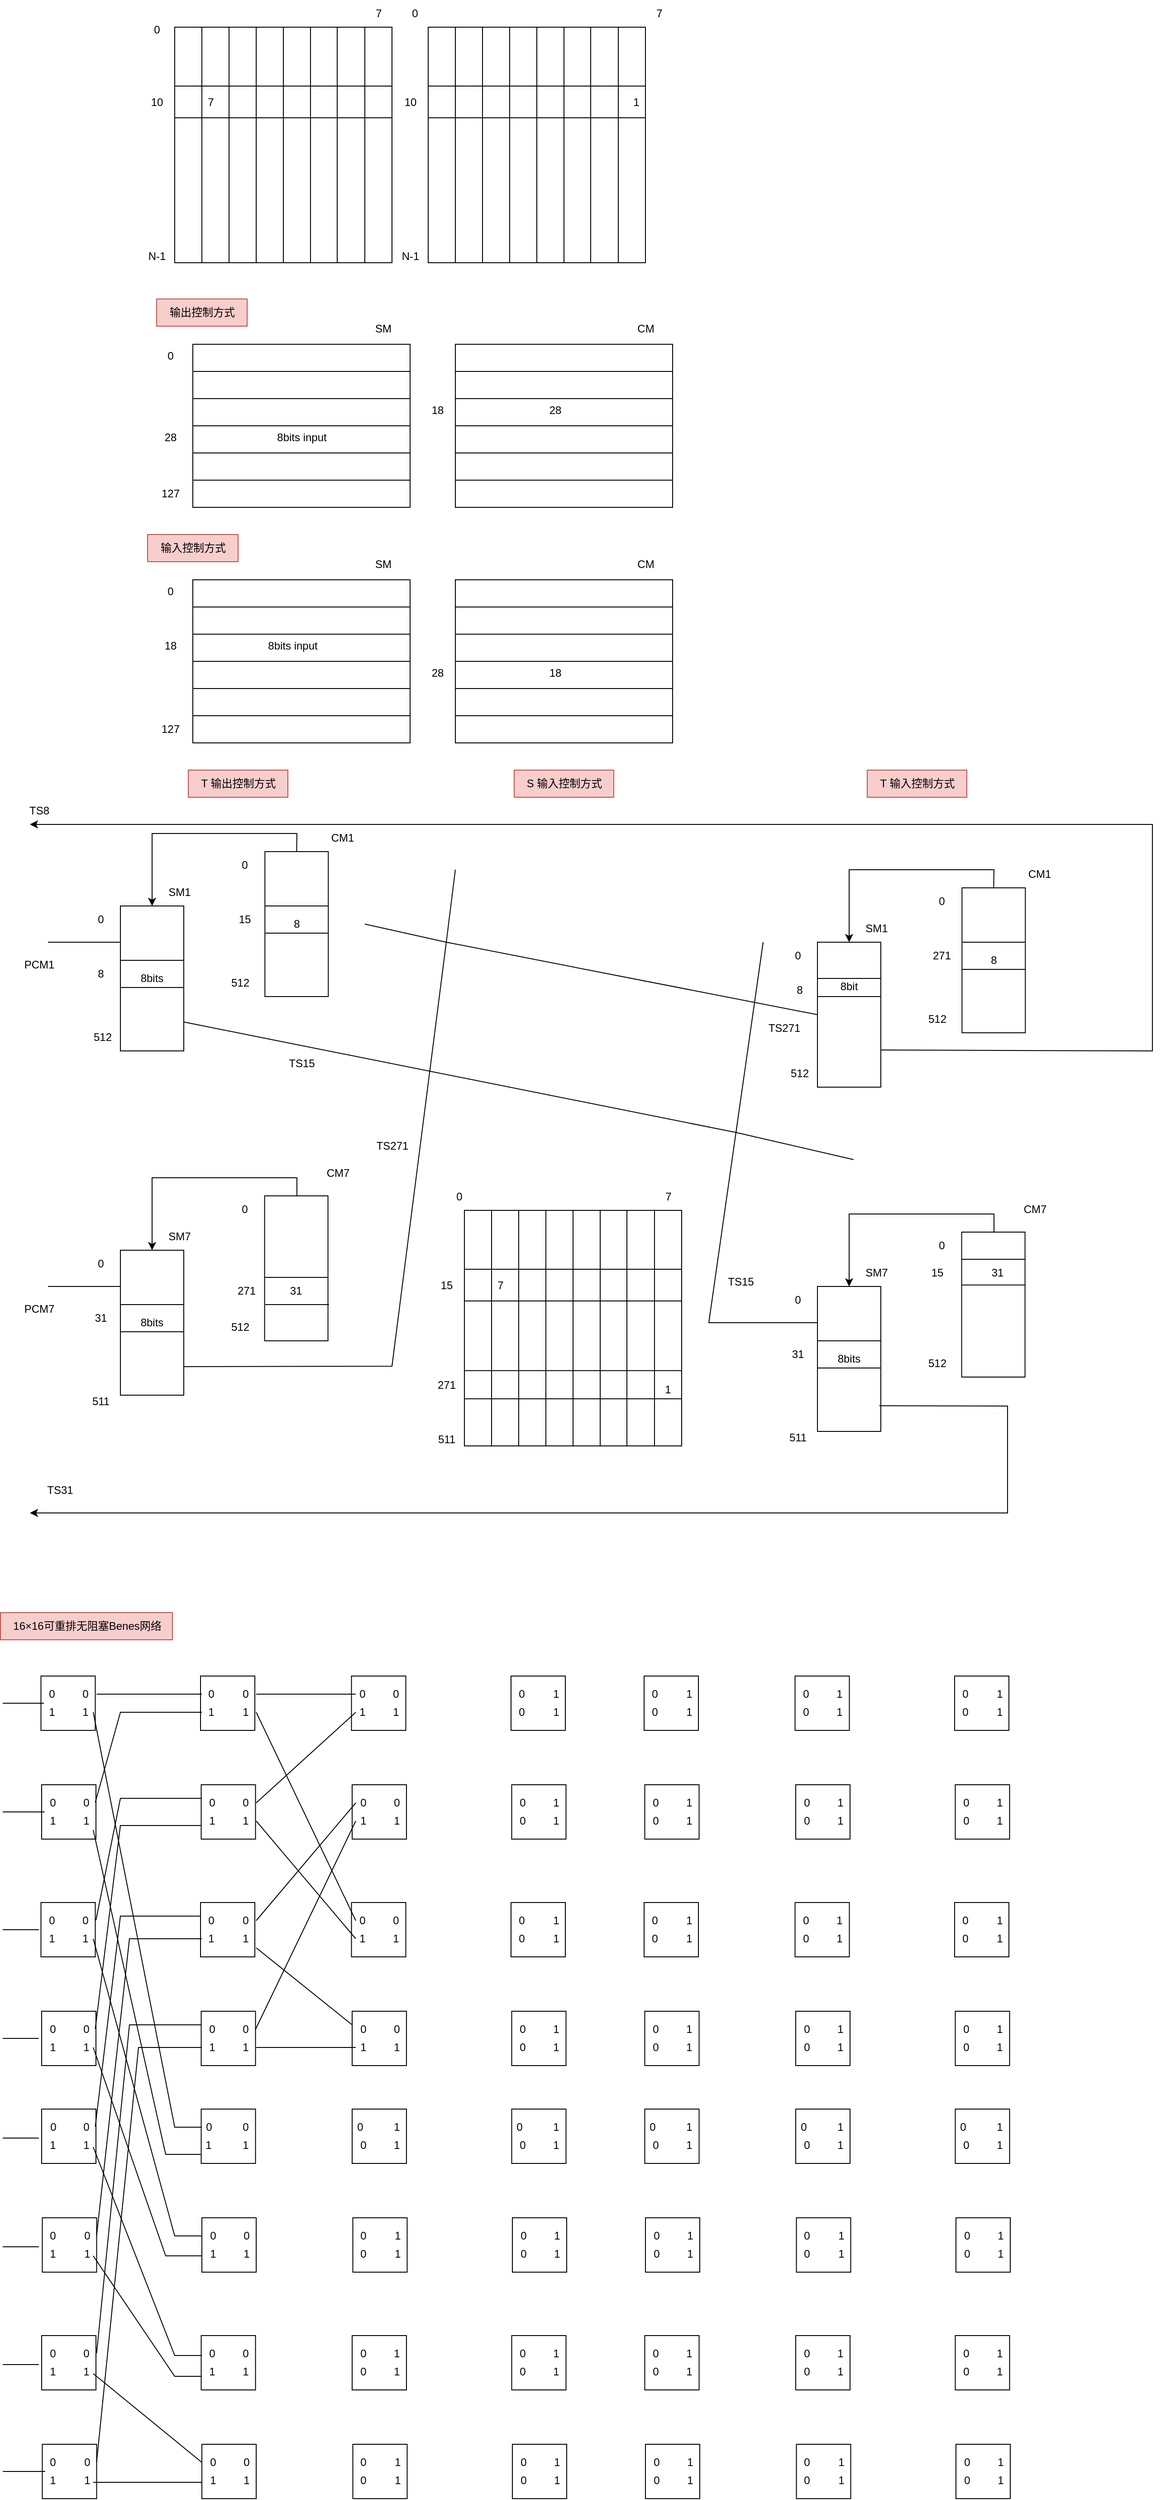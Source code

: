 <mxfile version="24.0.9" type="github">
  <diagram name="第 1 页" id="UjjGB94WNIA5cwceNKkr">
    <mxGraphModel dx="1616" dy="432" grid="1" gridSize="10" guides="1" tooltips="1" connect="1" arrows="1" fold="1" page="1" pageScale="1" pageWidth="827" pageHeight="1169" math="0" shadow="0">
      <root>
        <mxCell id="0" />
        <mxCell id="1" parent="0" />
        <mxCell id="MgAOJkvai4jm7tvgy9-K-1" value="" style="rounded=0;whiteSpace=wrap;html=1;direction=south;" vertex="1" parent="1">
          <mxGeometry x="380" y="40" width="120" height="260" as="geometry" />
        </mxCell>
        <mxCell id="MgAOJkvai4jm7tvgy9-K-10" value="" style="endArrow=none;html=1;rounded=0;entryX=0;entryY=0.75;entryDx=0;entryDy=0;exitX=1;exitY=0.75;exitDx=0;exitDy=0;" edge="1" parent="1" source="MgAOJkvai4jm7tvgy9-K-1" target="MgAOJkvai4jm7tvgy9-K-1">
          <mxGeometry width="50" height="50" relative="1" as="geometry">
            <mxPoint x="420" y="230" as="sourcePoint" />
            <mxPoint x="470" y="180" as="targetPoint" />
          </mxGeometry>
        </mxCell>
        <mxCell id="MgAOJkvai4jm7tvgy9-K-11" value="" style="endArrow=none;html=1;rounded=0;entryX=0;entryY=0.5;entryDx=0;entryDy=0;exitX=1;exitY=0.5;exitDx=0;exitDy=0;" edge="1" parent="1" source="MgAOJkvai4jm7tvgy9-K-1" target="MgAOJkvai4jm7tvgy9-K-1">
          <mxGeometry width="50" height="50" relative="1" as="geometry">
            <mxPoint x="380" y="260" as="sourcePoint" />
            <mxPoint x="430" y="210" as="targetPoint" />
          </mxGeometry>
        </mxCell>
        <mxCell id="MgAOJkvai4jm7tvgy9-K-12" value="" style="endArrow=none;html=1;rounded=0;entryX=0;entryY=0.25;entryDx=0;entryDy=0;exitX=1;exitY=0.25;exitDx=0;exitDy=0;" edge="1" parent="1" source="MgAOJkvai4jm7tvgy9-K-1" target="MgAOJkvai4jm7tvgy9-K-1">
          <mxGeometry width="50" height="50" relative="1" as="geometry">
            <mxPoint x="380" y="260" as="sourcePoint" />
            <mxPoint x="430" y="210" as="targetPoint" />
          </mxGeometry>
        </mxCell>
        <mxCell id="MgAOJkvai4jm7tvgy9-K-13" value="" style="rounded=0;whiteSpace=wrap;html=1;direction=south;" vertex="1" parent="1">
          <mxGeometry x="500" y="40" width="120" height="260" as="geometry" />
        </mxCell>
        <mxCell id="MgAOJkvai4jm7tvgy9-K-14" value="" style="endArrow=none;html=1;rounded=0;entryX=0;entryY=0.75;entryDx=0;entryDy=0;exitX=1;exitY=0.75;exitDx=0;exitDy=0;" edge="1" parent="1" source="MgAOJkvai4jm7tvgy9-K-13" target="MgAOJkvai4jm7tvgy9-K-13">
          <mxGeometry width="50" height="50" relative="1" as="geometry">
            <mxPoint x="559.5" y="290" as="sourcePoint" />
            <mxPoint x="559.5" y="30" as="targetPoint" />
          </mxGeometry>
        </mxCell>
        <mxCell id="MgAOJkvai4jm7tvgy9-K-15" value="" style="endArrow=none;html=1;rounded=0;exitX=1;exitY=0.75;exitDx=0;exitDy=0;" edge="1" parent="1" target="MgAOJkvai4jm7tvgy9-K-13">
          <mxGeometry width="50" height="50" relative="1" as="geometry">
            <mxPoint x="530" y="300" as="sourcePoint" />
            <mxPoint x="530" y="40" as="targetPoint" />
          </mxGeometry>
        </mxCell>
        <mxCell id="MgAOJkvai4jm7tvgy9-K-16" value="" style="endArrow=none;html=1;rounded=0;entryX=0;entryY=0.75;entryDx=0;entryDy=0;exitX=1;exitY=0.75;exitDx=0;exitDy=0;" edge="1" parent="1">
          <mxGeometry width="50" height="50" relative="1" as="geometry">
            <mxPoint x="559.5" y="300" as="sourcePoint" />
            <mxPoint x="559.5" y="40" as="targetPoint" />
          </mxGeometry>
        </mxCell>
        <mxCell id="MgAOJkvai4jm7tvgy9-K-17" value="" style="endArrow=none;html=1;rounded=0;entryX=0;entryY=0.75;entryDx=0;entryDy=0;exitX=1;exitY=0.75;exitDx=0;exitDy=0;" edge="1" parent="1">
          <mxGeometry width="50" height="50" relative="1" as="geometry">
            <mxPoint x="590" y="300" as="sourcePoint" />
            <mxPoint x="590" y="40" as="targetPoint" />
          </mxGeometry>
        </mxCell>
        <mxCell id="MgAOJkvai4jm7tvgy9-K-18" value="0" style="text;html=1;align=center;verticalAlign=middle;resizable=0;points=[];autosize=1;strokeColor=none;fillColor=none;" vertex="1" parent="1">
          <mxGeometry x="350" y="10" width="30" height="30" as="geometry" />
        </mxCell>
        <mxCell id="MgAOJkvai4jm7tvgy9-K-19" value="7" style="text;html=1;align=center;verticalAlign=middle;resizable=0;points=[];autosize=1;strokeColor=none;fillColor=none;" vertex="1" parent="1">
          <mxGeometry x="620" y="10" width="30" height="30" as="geometry" />
        </mxCell>
        <mxCell id="MgAOJkvai4jm7tvgy9-K-20" value="" style="endArrow=none;html=1;rounded=0;entryX=0.25;entryY=0;entryDx=0;entryDy=0;exitX=0.25;exitY=1;exitDx=0;exitDy=0;" edge="1" parent="1" source="MgAOJkvai4jm7tvgy9-K-1" target="MgAOJkvai4jm7tvgy9-K-13">
          <mxGeometry width="50" height="50" relative="1" as="geometry">
            <mxPoint x="380" y="160" as="sourcePoint" />
            <mxPoint x="430" y="110" as="targetPoint" />
          </mxGeometry>
        </mxCell>
        <mxCell id="MgAOJkvai4jm7tvgy9-K-21" value="" style="endArrow=none;html=1;rounded=0;entryX=0.25;entryY=0;entryDx=0;entryDy=0;exitX=0.25;exitY=1;exitDx=0;exitDy=0;" edge="1" parent="1">
          <mxGeometry width="50" height="50" relative="1" as="geometry">
            <mxPoint x="380" y="105" as="sourcePoint" />
            <mxPoint x="620" y="105" as="targetPoint" />
          </mxGeometry>
        </mxCell>
        <mxCell id="MgAOJkvai4jm7tvgy9-K-22" value="" style="endArrow=none;html=1;rounded=0;entryX=0.25;entryY=0;entryDx=0;entryDy=0;exitX=0.25;exitY=1;exitDx=0;exitDy=0;" edge="1" parent="1">
          <mxGeometry width="50" height="50" relative="1" as="geometry">
            <mxPoint x="380" y="140" as="sourcePoint" />
            <mxPoint x="620" y="140" as="targetPoint" />
          </mxGeometry>
        </mxCell>
        <mxCell id="MgAOJkvai4jm7tvgy9-K-23" value="10" style="text;html=1;align=center;verticalAlign=middle;resizable=0;points=[];autosize=1;strokeColor=none;fillColor=none;" vertex="1" parent="1">
          <mxGeometry x="340" y="108" width="40" height="30" as="geometry" />
        </mxCell>
        <mxCell id="MgAOJkvai4jm7tvgy9-K-24" value="输出控制方式" style="text;html=1;align=center;verticalAlign=middle;resizable=0;points=[];autosize=1;strokeColor=#b85450;fillColor=#f8cecc;" vertex="1" parent="1">
          <mxGeometry x="80" y="340" width="100" height="30" as="geometry" />
        </mxCell>
        <mxCell id="MgAOJkvai4jm7tvgy9-K-28" value="1" style="text;html=1;align=center;verticalAlign=middle;whiteSpace=wrap;rounded=0;" vertex="1" parent="1">
          <mxGeometry x="580" y="108" width="60" height="30" as="geometry" />
        </mxCell>
        <mxCell id="MgAOJkvai4jm7tvgy9-K-29" value="" style="rounded=0;whiteSpace=wrap;html=1;direction=south;" vertex="1" parent="1">
          <mxGeometry x="100" y="40" width="120" height="260" as="geometry" />
        </mxCell>
        <mxCell id="MgAOJkvai4jm7tvgy9-K-30" value="" style="endArrow=none;html=1;rounded=0;entryX=0;entryY=0.75;entryDx=0;entryDy=0;exitX=1;exitY=0.75;exitDx=0;exitDy=0;" edge="1" parent="1" source="MgAOJkvai4jm7tvgy9-K-29" target="MgAOJkvai4jm7tvgy9-K-29">
          <mxGeometry width="50" height="50" relative="1" as="geometry">
            <mxPoint x="140" y="230" as="sourcePoint" />
            <mxPoint x="190" y="180" as="targetPoint" />
          </mxGeometry>
        </mxCell>
        <mxCell id="MgAOJkvai4jm7tvgy9-K-31" value="" style="endArrow=none;html=1;rounded=0;entryX=0;entryY=0.5;entryDx=0;entryDy=0;exitX=1;exitY=0.5;exitDx=0;exitDy=0;" edge="1" parent="1" source="MgAOJkvai4jm7tvgy9-K-29" target="MgAOJkvai4jm7tvgy9-K-29">
          <mxGeometry width="50" height="50" relative="1" as="geometry">
            <mxPoint x="100" y="260" as="sourcePoint" />
            <mxPoint x="150" y="210" as="targetPoint" />
          </mxGeometry>
        </mxCell>
        <mxCell id="MgAOJkvai4jm7tvgy9-K-32" value="" style="endArrow=none;html=1;rounded=0;entryX=0;entryY=0.25;entryDx=0;entryDy=0;exitX=1;exitY=0.25;exitDx=0;exitDy=0;" edge="1" parent="1" source="MgAOJkvai4jm7tvgy9-K-29" target="MgAOJkvai4jm7tvgy9-K-29">
          <mxGeometry width="50" height="50" relative="1" as="geometry">
            <mxPoint x="100" y="260" as="sourcePoint" />
            <mxPoint x="150" y="210" as="targetPoint" />
          </mxGeometry>
        </mxCell>
        <mxCell id="MgAOJkvai4jm7tvgy9-K-33" value="" style="rounded=0;whiteSpace=wrap;html=1;direction=south;" vertex="1" parent="1">
          <mxGeometry x="220" y="40" width="120" height="260" as="geometry" />
        </mxCell>
        <mxCell id="MgAOJkvai4jm7tvgy9-K-34" value="" style="endArrow=none;html=1;rounded=0;entryX=0;entryY=0.75;entryDx=0;entryDy=0;exitX=1;exitY=0.75;exitDx=0;exitDy=0;" edge="1" parent="1" source="MgAOJkvai4jm7tvgy9-K-33" target="MgAOJkvai4jm7tvgy9-K-33">
          <mxGeometry width="50" height="50" relative="1" as="geometry">
            <mxPoint x="279.5" y="290" as="sourcePoint" />
            <mxPoint x="279.5" y="30" as="targetPoint" />
          </mxGeometry>
        </mxCell>
        <mxCell id="MgAOJkvai4jm7tvgy9-K-35" value="" style="endArrow=none;html=1;rounded=0;exitX=1;exitY=0.75;exitDx=0;exitDy=0;" edge="1" parent="1" target="MgAOJkvai4jm7tvgy9-K-33">
          <mxGeometry width="50" height="50" relative="1" as="geometry">
            <mxPoint x="250" y="300" as="sourcePoint" />
            <mxPoint x="250" y="40" as="targetPoint" />
          </mxGeometry>
        </mxCell>
        <mxCell id="MgAOJkvai4jm7tvgy9-K-36" value="" style="endArrow=none;html=1;rounded=0;entryX=0;entryY=0.75;entryDx=0;entryDy=0;exitX=1;exitY=0.75;exitDx=0;exitDy=0;" edge="1" parent="1">
          <mxGeometry width="50" height="50" relative="1" as="geometry">
            <mxPoint x="279.5" y="300" as="sourcePoint" />
            <mxPoint x="279.5" y="40" as="targetPoint" />
          </mxGeometry>
        </mxCell>
        <mxCell id="MgAOJkvai4jm7tvgy9-K-37" value="" style="endArrow=none;html=1;rounded=0;entryX=0;entryY=0.75;entryDx=0;entryDy=0;exitX=1;exitY=0.75;exitDx=0;exitDy=0;" edge="1" parent="1">
          <mxGeometry width="50" height="50" relative="1" as="geometry">
            <mxPoint x="310" y="300" as="sourcePoint" />
            <mxPoint x="310" y="40" as="targetPoint" />
          </mxGeometry>
        </mxCell>
        <mxCell id="MgAOJkvai4jm7tvgy9-K-38" value="" style="endArrow=none;html=1;rounded=0;entryX=0.25;entryY=0;entryDx=0;entryDy=0;exitX=0.25;exitY=1;exitDx=0;exitDy=0;" edge="1" parent="1" source="MgAOJkvai4jm7tvgy9-K-29" target="MgAOJkvai4jm7tvgy9-K-33">
          <mxGeometry width="50" height="50" relative="1" as="geometry">
            <mxPoint x="100" y="160" as="sourcePoint" />
            <mxPoint x="150" y="110" as="targetPoint" />
          </mxGeometry>
        </mxCell>
        <mxCell id="MgAOJkvai4jm7tvgy9-K-39" value="" style="endArrow=none;html=1;rounded=0;entryX=0.25;entryY=0;entryDx=0;entryDy=0;exitX=0.25;exitY=1;exitDx=0;exitDy=0;" edge="1" parent="1">
          <mxGeometry width="50" height="50" relative="1" as="geometry">
            <mxPoint x="100" y="105" as="sourcePoint" />
            <mxPoint x="340" y="105" as="targetPoint" />
          </mxGeometry>
        </mxCell>
        <mxCell id="MgAOJkvai4jm7tvgy9-K-40" value="" style="endArrow=none;html=1;rounded=0;entryX=0.25;entryY=0;entryDx=0;entryDy=0;exitX=0.25;exitY=1;exitDx=0;exitDy=0;" edge="1" parent="1">
          <mxGeometry width="50" height="50" relative="1" as="geometry">
            <mxPoint x="100" y="140" as="sourcePoint" />
            <mxPoint x="340" y="140" as="targetPoint" />
          </mxGeometry>
        </mxCell>
        <mxCell id="MgAOJkvai4jm7tvgy9-K-41" value="10" style="text;html=1;align=center;verticalAlign=middle;resizable=0;points=[];autosize=1;strokeColor=none;fillColor=none;" vertex="1" parent="1">
          <mxGeometry x="60" y="108" width="40" height="30" as="geometry" />
        </mxCell>
        <mxCell id="MgAOJkvai4jm7tvgy9-K-42" value="7" style="text;html=1;align=center;verticalAlign=middle;whiteSpace=wrap;rounded=0;" vertex="1" parent="1">
          <mxGeometry x="110" y="108" width="60" height="30" as="geometry" />
        </mxCell>
        <mxCell id="MgAOJkvai4jm7tvgy9-K-43" value="输入控制方式" style="text;html=1;align=center;verticalAlign=middle;resizable=0;points=[];autosize=1;strokeColor=#b85450;fillColor=#f8cecc;" vertex="1" parent="1">
          <mxGeometry x="70" y="600" width="100" height="30" as="geometry" />
        </mxCell>
        <mxCell id="MgAOJkvai4jm7tvgy9-K-44" value="0" style="text;html=1;align=center;verticalAlign=middle;resizable=0;points=[];autosize=1;strokeColor=none;fillColor=none;" vertex="1" parent="1">
          <mxGeometry x="65" y="28" width="30" height="30" as="geometry" />
        </mxCell>
        <mxCell id="MgAOJkvai4jm7tvgy9-K-45" value="N-1" style="text;html=1;align=center;verticalAlign=middle;resizable=0;points=[];autosize=1;strokeColor=none;fillColor=none;" vertex="1" parent="1">
          <mxGeometry x="60" y="278" width="40" height="30" as="geometry" />
        </mxCell>
        <mxCell id="MgAOJkvai4jm7tvgy9-K-46" value="N-1" style="text;html=1;align=center;verticalAlign=middle;resizable=0;points=[];autosize=1;strokeColor=none;fillColor=none;" vertex="1" parent="1">
          <mxGeometry x="340" y="278" width="40" height="30" as="geometry" />
        </mxCell>
        <mxCell id="MgAOJkvai4jm7tvgy9-K-47" value="7" style="text;html=1;align=center;verticalAlign=middle;resizable=0;points=[];autosize=1;strokeColor=none;fillColor=none;" vertex="1" parent="1">
          <mxGeometry x="310" y="10" width="30" height="30" as="geometry" />
        </mxCell>
        <mxCell id="MgAOJkvai4jm7tvgy9-K-48" value="" style="rounded=0;whiteSpace=wrap;html=1;direction=west;" vertex="1" parent="1">
          <mxGeometry x="120" y="390" width="240" height="180" as="geometry" />
        </mxCell>
        <mxCell id="MgAOJkvai4jm7tvgy9-K-49" value="" style="endArrow=none;html=1;rounded=0;entryX=0.25;entryY=0;entryDx=0;entryDy=0;exitX=0.25;exitY=1;exitDx=0;exitDy=0;" edge="1" parent="1">
          <mxGeometry width="50" height="50" relative="1" as="geometry">
            <mxPoint x="120" y="450" as="sourcePoint" />
            <mxPoint x="360" y="450" as="targetPoint" />
          </mxGeometry>
        </mxCell>
        <mxCell id="MgAOJkvai4jm7tvgy9-K-50" value="" style="endArrow=none;html=1;rounded=0;entryX=0.25;entryY=0;entryDx=0;entryDy=0;exitX=0.25;exitY=1;exitDx=0;exitDy=0;" edge="1" parent="1">
          <mxGeometry width="50" height="50" relative="1" as="geometry">
            <mxPoint x="120" y="420" as="sourcePoint" />
            <mxPoint x="360" y="420" as="targetPoint" />
            <Array as="points">
              <mxPoint x="230" y="420" />
            </Array>
          </mxGeometry>
        </mxCell>
        <mxCell id="MgAOJkvai4jm7tvgy9-K-51" value="" style="endArrow=none;html=1;rounded=0;entryX=0.25;entryY=0;entryDx=0;entryDy=0;exitX=0.25;exitY=1;exitDx=0;exitDy=0;" edge="1" parent="1">
          <mxGeometry width="50" height="50" relative="1" as="geometry">
            <mxPoint x="120" y="480" as="sourcePoint" />
            <mxPoint x="360" y="480" as="targetPoint" />
          </mxGeometry>
        </mxCell>
        <mxCell id="MgAOJkvai4jm7tvgy9-K-52" value="SM" style="text;html=1;align=center;verticalAlign=middle;resizable=0;points=[];autosize=1;strokeColor=none;fillColor=none;" vertex="1" parent="1">
          <mxGeometry x="310" y="358" width="40" height="30" as="geometry" />
        </mxCell>
        <mxCell id="MgAOJkvai4jm7tvgy9-K-57" value="CM" style="text;html=1;align=center;verticalAlign=middle;resizable=0;points=[];autosize=1;strokeColor=none;fillColor=none;" vertex="1" parent="1">
          <mxGeometry x="600" y="358" width="40" height="30" as="geometry" />
        </mxCell>
        <mxCell id="MgAOJkvai4jm7tvgy9-K-60" value="" style="endArrow=none;html=1;rounded=0;entryX=0.25;entryY=0;entryDx=0;entryDy=0;exitX=0.25;exitY=1;exitDx=0;exitDy=0;" edge="1" parent="1">
          <mxGeometry width="50" height="50" relative="1" as="geometry">
            <mxPoint x="120" y="510" as="sourcePoint" />
            <mxPoint x="360" y="510" as="targetPoint" />
            <Array as="points">
              <mxPoint x="230" y="510" />
            </Array>
          </mxGeometry>
        </mxCell>
        <mxCell id="MgAOJkvai4jm7tvgy9-K-61" value="" style="endArrow=none;html=1;rounded=0;entryX=0.25;entryY=0;entryDx=0;entryDy=0;exitX=0.25;exitY=1;exitDx=0;exitDy=0;" edge="1" parent="1">
          <mxGeometry width="50" height="50" relative="1" as="geometry">
            <mxPoint x="120" y="540" as="sourcePoint" />
            <mxPoint x="360" y="540" as="targetPoint" />
            <Array as="points">
              <mxPoint x="230" y="540" />
            </Array>
          </mxGeometry>
        </mxCell>
        <mxCell id="MgAOJkvai4jm7tvgy9-K-62" value="0" style="text;html=1;align=center;verticalAlign=middle;resizable=0;points=[];autosize=1;strokeColor=none;fillColor=none;" vertex="1" parent="1">
          <mxGeometry x="80" y="388" width="30" height="30" as="geometry" />
        </mxCell>
        <mxCell id="MgAOJkvai4jm7tvgy9-K-63" value="127" style="text;html=1;align=center;verticalAlign=middle;resizable=0;points=[];autosize=1;strokeColor=none;fillColor=none;" vertex="1" parent="1">
          <mxGeometry x="75" y="540" width="40" height="30" as="geometry" />
        </mxCell>
        <mxCell id="MgAOJkvai4jm7tvgy9-K-64" value="" style="rounded=0;whiteSpace=wrap;html=1;direction=west;" vertex="1" parent="1">
          <mxGeometry x="410" y="390" width="240" height="180" as="geometry" />
        </mxCell>
        <mxCell id="MgAOJkvai4jm7tvgy9-K-65" value="" style="endArrow=none;html=1;rounded=0;entryX=0.25;entryY=0;entryDx=0;entryDy=0;exitX=0.25;exitY=1;exitDx=0;exitDy=0;" edge="1" parent="1">
          <mxGeometry width="50" height="50" relative="1" as="geometry">
            <mxPoint x="410" y="450" as="sourcePoint" />
            <mxPoint x="650" y="450" as="targetPoint" />
          </mxGeometry>
        </mxCell>
        <mxCell id="MgAOJkvai4jm7tvgy9-K-66" value="" style="endArrow=none;html=1;rounded=0;entryX=0.25;entryY=0;entryDx=0;entryDy=0;exitX=0.25;exitY=1;exitDx=0;exitDy=0;" edge="1" parent="1">
          <mxGeometry width="50" height="50" relative="1" as="geometry">
            <mxPoint x="410" y="420" as="sourcePoint" />
            <mxPoint x="650" y="420" as="targetPoint" />
            <Array as="points">
              <mxPoint x="520" y="420" />
            </Array>
          </mxGeometry>
        </mxCell>
        <mxCell id="MgAOJkvai4jm7tvgy9-K-67" value="" style="endArrow=none;html=1;rounded=0;entryX=0.25;entryY=0;entryDx=0;entryDy=0;exitX=0.25;exitY=1;exitDx=0;exitDy=0;" edge="1" parent="1">
          <mxGeometry width="50" height="50" relative="1" as="geometry">
            <mxPoint x="410" y="480" as="sourcePoint" />
            <mxPoint x="650" y="480" as="targetPoint" />
          </mxGeometry>
        </mxCell>
        <mxCell id="MgAOJkvai4jm7tvgy9-K-68" value="" style="endArrow=none;html=1;rounded=0;entryX=0.25;entryY=0;entryDx=0;entryDy=0;exitX=0.25;exitY=1;exitDx=0;exitDy=0;" edge="1" parent="1">
          <mxGeometry width="50" height="50" relative="1" as="geometry">
            <mxPoint x="410" y="510" as="sourcePoint" />
            <mxPoint x="650" y="510" as="targetPoint" />
            <Array as="points">
              <mxPoint x="520" y="510" />
            </Array>
          </mxGeometry>
        </mxCell>
        <mxCell id="MgAOJkvai4jm7tvgy9-K-69" value="" style="endArrow=none;html=1;rounded=0;entryX=0.25;entryY=0;entryDx=0;entryDy=0;exitX=0.25;exitY=1;exitDx=0;exitDy=0;" edge="1" parent="1">
          <mxGeometry width="50" height="50" relative="1" as="geometry">
            <mxPoint x="410" y="540" as="sourcePoint" />
            <mxPoint x="650" y="540" as="targetPoint" />
            <Array as="points">
              <mxPoint x="520" y="540" />
            </Array>
          </mxGeometry>
        </mxCell>
        <mxCell id="MgAOJkvai4jm7tvgy9-K-70" value="28" style="text;html=1;align=center;verticalAlign=middle;resizable=0;points=[];autosize=1;strokeColor=none;fillColor=none;" vertex="1" parent="1">
          <mxGeometry x="500" y="448" width="40" height="30" as="geometry" />
        </mxCell>
        <mxCell id="MgAOJkvai4jm7tvgy9-K-71" value="18" style="text;html=1;align=center;verticalAlign=middle;resizable=0;points=[];autosize=1;strokeColor=none;fillColor=none;" vertex="1" parent="1">
          <mxGeometry x="370" y="448" width="40" height="30" as="geometry" />
        </mxCell>
        <mxCell id="MgAOJkvai4jm7tvgy9-K-72" value="28&lt;span style=&quot;color: rgba(0, 0, 0, 0); font-family: monospace; font-size: 0px; text-align: start;&quot;&gt;%3CmxGraphModel%3E%3Croot%3E%3CmxCell%20id%3D%220%22%2F%3E%3CmxCell%20id%3D%221%22%20parent%3D%220%22%2F%3E%3CmxCell%20id%3D%222%22%20value%3D%2228%22%20style%3D%22text%3Bhtml%3D1%3Balign%3Dcenter%3BverticalAlign%3Dmiddle%3Bresizable%3D0%3Bpoints%3D%5B%5D%3Bautosize%3D1%3BstrokeColor%3Dnone%3BfillColor%3Dnone%3B%22%20vertex%3D%221%22%20parent%3D%221%22%3E%3CmxGeometry%20x%3D%22370%22%20y%3D%22478%22%20width%3D%2240%22%20height%3D%2230%22%20as%3D%22geometry%22%2F%3E%3C%2FmxCell%3E%3C%2Froot%3E%3C%2FmxGraphModel%3E&lt;/span&gt;" style="text;html=1;align=center;verticalAlign=middle;resizable=0;points=[];autosize=1;strokeColor=none;fillColor=none;" vertex="1" parent="1">
          <mxGeometry x="75" y="478" width="40" height="30" as="geometry" />
        </mxCell>
        <mxCell id="MgAOJkvai4jm7tvgy9-K-73" value="8bits input" style="text;html=1;align=center;verticalAlign=middle;resizable=0;points=[];autosize=1;strokeColor=none;fillColor=none;" vertex="1" parent="1">
          <mxGeometry x="200" y="478" width="80" height="30" as="geometry" />
        </mxCell>
        <mxCell id="MgAOJkvai4jm7tvgy9-K-74" value="S 输入控制方式" style="text;html=1;align=center;verticalAlign=middle;resizable=0;points=[];autosize=1;strokeColor=#b85450;fillColor=#f8cecc;" vertex="1" parent="1">
          <mxGeometry x="475" y="860" width="110" height="30" as="geometry" />
        </mxCell>
        <mxCell id="MgAOJkvai4jm7tvgy9-K-75" value="" style="rounded=0;whiteSpace=wrap;html=1;direction=west;" vertex="1" parent="1">
          <mxGeometry x="120" y="650" width="240" height="180" as="geometry" />
        </mxCell>
        <mxCell id="MgAOJkvai4jm7tvgy9-K-76" value="" style="endArrow=none;html=1;rounded=0;entryX=0.25;entryY=0;entryDx=0;entryDy=0;exitX=0.25;exitY=1;exitDx=0;exitDy=0;" edge="1" parent="1">
          <mxGeometry width="50" height="50" relative="1" as="geometry">
            <mxPoint x="120" y="710" as="sourcePoint" />
            <mxPoint x="360" y="710" as="targetPoint" />
          </mxGeometry>
        </mxCell>
        <mxCell id="MgAOJkvai4jm7tvgy9-K-77" value="" style="endArrow=none;html=1;rounded=0;entryX=0.25;entryY=0;entryDx=0;entryDy=0;exitX=0.25;exitY=1;exitDx=0;exitDy=0;" edge="1" parent="1">
          <mxGeometry width="50" height="50" relative="1" as="geometry">
            <mxPoint x="120" y="680" as="sourcePoint" />
            <mxPoint x="360" y="680" as="targetPoint" />
            <Array as="points">
              <mxPoint x="230" y="680" />
            </Array>
          </mxGeometry>
        </mxCell>
        <mxCell id="MgAOJkvai4jm7tvgy9-K-78" value="" style="endArrow=none;html=1;rounded=0;entryX=0.25;entryY=0;entryDx=0;entryDy=0;exitX=0.25;exitY=1;exitDx=0;exitDy=0;" edge="1" parent="1">
          <mxGeometry width="50" height="50" relative="1" as="geometry">
            <mxPoint x="120" y="740" as="sourcePoint" />
            <mxPoint x="360" y="740" as="targetPoint" />
          </mxGeometry>
        </mxCell>
        <mxCell id="MgAOJkvai4jm7tvgy9-K-79" value="SM" style="text;html=1;align=center;verticalAlign=middle;resizable=0;points=[];autosize=1;strokeColor=none;fillColor=none;" vertex="1" parent="1">
          <mxGeometry x="310" y="618" width="40" height="30" as="geometry" />
        </mxCell>
        <mxCell id="MgAOJkvai4jm7tvgy9-K-80" value="CM" style="text;html=1;align=center;verticalAlign=middle;resizable=0;points=[];autosize=1;strokeColor=none;fillColor=none;" vertex="1" parent="1">
          <mxGeometry x="600" y="618" width="40" height="30" as="geometry" />
        </mxCell>
        <mxCell id="MgAOJkvai4jm7tvgy9-K-81" value="" style="endArrow=none;html=1;rounded=0;entryX=0.25;entryY=0;entryDx=0;entryDy=0;exitX=0.25;exitY=1;exitDx=0;exitDy=0;" edge="1" parent="1">
          <mxGeometry width="50" height="50" relative="1" as="geometry">
            <mxPoint x="120" y="770" as="sourcePoint" />
            <mxPoint x="360" y="770" as="targetPoint" />
            <Array as="points">
              <mxPoint x="230" y="770" />
            </Array>
          </mxGeometry>
        </mxCell>
        <mxCell id="MgAOJkvai4jm7tvgy9-K-82" value="" style="endArrow=none;html=1;rounded=0;entryX=0.25;entryY=0;entryDx=0;entryDy=0;exitX=0.25;exitY=1;exitDx=0;exitDy=0;" edge="1" parent="1">
          <mxGeometry width="50" height="50" relative="1" as="geometry">
            <mxPoint x="120" y="800" as="sourcePoint" />
            <mxPoint x="360" y="800" as="targetPoint" />
            <Array as="points">
              <mxPoint x="230" y="800" />
            </Array>
          </mxGeometry>
        </mxCell>
        <mxCell id="MgAOJkvai4jm7tvgy9-K-83" value="0" style="text;html=1;align=center;verticalAlign=middle;resizable=0;points=[];autosize=1;strokeColor=none;fillColor=none;" vertex="1" parent="1">
          <mxGeometry x="80" y="648" width="30" height="30" as="geometry" />
        </mxCell>
        <mxCell id="MgAOJkvai4jm7tvgy9-K-84" value="127" style="text;html=1;align=center;verticalAlign=middle;resizable=0;points=[];autosize=1;strokeColor=none;fillColor=none;" vertex="1" parent="1">
          <mxGeometry x="75" y="800" width="40" height="30" as="geometry" />
        </mxCell>
        <mxCell id="MgAOJkvai4jm7tvgy9-K-85" value="" style="rounded=0;whiteSpace=wrap;html=1;direction=west;" vertex="1" parent="1">
          <mxGeometry x="410" y="650" width="240" height="180" as="geometry" />
        </mxCell>
        <mxCell id="MgAOJkvai4jm7tvgy9-K-86" value="" style="endArrow=none;html=1;rounded=0;entryX=0.25;entryY=0;entryDx=0;entryDy=0;exitX=0.25;exitY=1;exitDx=0;exitDy=0;" edge="1" parent="1">
          <mxGeometry width="50" height="50" relative="1" as="geometry">
            <mxPoint x="410" y="710" as="sourcePoint" />
            <mxPoint x="650" y="710" as="targetPoint" />
          </mxGeometry>
        </mxCell>
        <mxCell id="MgAOJkvai4jm7tvgy9-K-87" value="" style="endArrow=none;html=1;rounded=0;entryX=0.25;entryY=0;entryDx=0;entryDy=0;exitX=0.25;exitY=1;exitDx=0;exitDy=0;" edge="1" parent="1">
          <mxGeometry width="50" height="50" relative="1" as="geometry">
            <mxPoint x="410" y="680" as="sourcePoint" />
            <mxPoint x="650" y="680" as="targetPoint" />
            <Array as="points">
              <mxPoint x="520" y="680" />
            </Array>
          </mxGeometry>
        </mxCell>
        <mxCell id="MgAOJkvai4jm7tvgy9-K-88" value="" style="endArrow=none;html=1;rounded=0;entryX=0.25;entryY=0;entryDx=0;entryDy=0;exitX=0.25;exitY=1;exitDx=0;exitDy=0;" edge="1" parent="1">
          <mxGeometry width="50" height="50" relative="1" as="geometry">
            <mxPoint x="410" y="740" as="sourcePoint" />
            <mxPoint x="650" y="740" as="targetPoint" />
          </mxGeometry>
        </mxCell>
        <mxCell id="MgAOJkvai4jm7tvgy9-K-89" value="" style="endArrow=none;html=1;rounded=0;entryX=0.25;entryY=0;entryDx=0;entryDy=0;exitX=0.25;exitY=1;exitDx=0;exitDy=0;" edge="1" parent="1">
          <mxGeometry width="50" height="50" relative="1" as="geometry">
            <mxPoint x="410" y="770" as="sourcePoint" />
            <mxPoint x="650" y="770" as="targetPoint" />
            <Array as="points">
              <mxPoint x="520" y="770" />
            </Array>
          </mxGeometry>
        </mxCell>
        <mxCell id="MgAOJkvai4jm7tvgy9-K-90" value="" style="endArrow=none;html=1;rounded=0;entryX=0.25;entryY=0;entryDx=0;entryDy=0;exitX=0.25;exitY=1;exitDx=0;exitDy=0;" edge="1" parent="1">
          <mxGeometry width="50" height="50" relative="1" as="geometry">
            <mxPoint x="410" y="800" as="sourcePoint" />
            <mxPoint x="650" y="800" as="targetPoint" />
            <Array as="points">
              <mxPoint x="520" y="800" />
            </Array>
          </mxGeometry>
        </mxCell>
        <mxCell id="MgAOJkvai4jm7tvgy9-K-91" value="28" style="text;html=1;align=center;verticalAlign=middle;resizable=0;points=[];autosize=1;strokeColor=none;fillColor=none;" vertex="1" parent="1">
          <mxGeometry x="370" y="738" width="40" height="30" as="geometry" />
        </mxCell>
        <mxCell id="MgAOJkvai4jm7tvgy9-K-92" value="18" style="text;html=1;align=center;verticalAlign=middle;resizable=0;points=[];autosize=1;strokeColor=none;fillColor=none;" vertex="1" parent="1">
          <mxGeometry x="500" y="738" width="40" height="30" as="geometry" />
        </mxCell>
        <mxCell id="MgAOJkvai4jm7tvgy9-K-93" value="18" style="text;html=1;align=center;verticalAlign=middle;resizable=0;points=[];autosize=1;strokeColor=none;fillColor=none;" vertex="1" parent="1">
          <mxGeometry x="75" y="708" width="40" height="30" as="geometry" />
        </mxCell>
        <mxCell id="MgAOJkvai4jm7tvgy9-K-94" value="8bits input" style="text;html=1;align=center;verticalAlign=middle;resizable=0;points=[];autosize=1;strokeColor=none;fillColor=none;" vertex="1" parent="1">
          <mxGeometry x="190" y="708" width="80" height="30" as="geometry" />
        </mxCell>
        <mxCell id="MgAOJkvai4jm7tvgy9-K-95" value="T 输出控制方式" style="text;html=1;align=center;verticalAlign=middle;resizable=0;points=[];autosize=1;strokeColor=#b85450;fillColor=#f8cecc;" vertex="1" parent="1">
          <mxGeometry x="115" y="860" width="110" height="30" as="geometry" />
        </mxCell>
        <mxCell id="MgAOJkvai4jm7tvgy9-K-96" value="T 输入控制方式" style="text;html=1;align=center;verticalAlign=middle;resizable=0;points=[];autosize=1;strokeColor=#b85450;fillColor=#f8cecc;" vertex="1" parent="1">
          <mxGeometry x="865" y="860" width="110" height="30" as="geometry" />
        </mxCell>
        <mxCell id="MgAOJkvai4jm7tvgy9-K-101" value="SM1" style="text;html=1;align=center;verticalAlign=middle;resizable=0;points=[];autosize=1;strokeColor=none;fillColor=none;" vertex="1" parent="1">
          <mxGeometry x="80" y="980" width="50" height="30" as="geometry" />
        </mxCell>
        <mxCell id="MgAOJkvai4jm7tvgy9-K-104" value="0" style="text;html=1;align=center;verticalAlign=middle;resizable=0;points=[];autosize=1;strokeColor=none;fillColor=none;" vertex="1" parent="1">
          <mxGeometry x="2.5" y="1010" width="30" height="30" as="geometry" />
        </mxCell>
        <mxCell id="MgAOJkvai4jm7tvgy9-K-105" value="512" style="text;html=1;align=center;verticalAlign=middle;resizable=0;points=[];autosize=1;strokeColor=none;fillColor=none;" vertex="1" parent="1">
          <mxGeometry y="1140" width="40" height="30" as="geometry" />
        </mxCell>
        <mxCell id="MgAOJkvai4jm7tvgy9-K-106" value="8" style="text;html=1;align=center;verticalAlign=middle;resizable=0;points=[];autosize=1;strokeColor=none;fillColor=none;" vertex="1" parent="1">
          <mxGeometry x="2.5" y="1070" width="30" height="30" as="geometry" />
        </mxCell>
        <mxCell id="MgAOJkvai4jm7tvgy9-K-112" value="8bits" style="rounded=0;whiteSpace=wrap;html=1;direction=south;" vertex="1" parent="1">
          <mxGeometry x="40" y="1010" width="70" height="160" as="geometry" />
        </mxCell>
        <mxCell id="MgAOJkvai4jm7tvgy9-K-113" value="" style="endArrow=none;html=1;rounded=0;entryX=0.375;entryY=-0.005;entryDx=0;entryDy=0;entryPerimeter=0;" edge="1" parent="1" target="MgAOJkvai4jm7tvgy9-K-112">
          <mxGeometry width="50" height="50" relative="1" as="geometry">
            <mxPoint x="40" y="1070" as="sourcePoint" />
            <mxPoint x="90" y="1020" as="targetPoint" />
          </mxGeometry>
        </mxCell>
        <mxCell id="MgAOJkvai4jm7tvgy9-K-114" value="" style="endArrow=none;html=1;rounded=0;entryX=0.375;entryY=-0.005;entryDx=0;entryDy=0;entryPerimeter=0;" edge="1" parent="1">
          <mxGeometry width="50" height="50" relative="1" as="geometry">
            <mxPoint x="40" y="1100" as="sourcePoint" />
            <mxPoint x="110" y="1100" as="targetPoint" />
          </mxGeometry>
        </mxCell>
        <mxCell id="MgAOJkvai4jm7tvgy9-K-116" value="" style="endArrow=none;html=1;rounded=0;" edge="1" parent="1">
          <mxGeometry width="50" height="50" relative="1" as="geometry">
            <mxPoint x="-40" y="1050" as="sourcePoint" />
            <mxPoint x="40" y="1050" as="targetPoint" />
          </mxGeometry>
        </mxCell>
        <mxCell id="MgAOJkvai4jm7tvgy9-K-117" value="PCM1" style="text;html=1;align=center;verticalAlign=middle;resizable=0;points=[];autosize=1;strokeColor=none;fillColor=none;" vertex="1" parent="1">
          <mxGeometry x="-80" y="1060" width="60" height="30" as="geometry" />
        </mxCell>
        <mxCell id="MgAOJkvai4jm7tvgy9-K-118" value="SM7" style="text;html=1;align=center;verticalAlign=middle;resizable=0;points=[];autosize=1;strokeColor=none;fillColor=none;" vertex="1" parent="1">
          <mxGeometry x="80" y="1360" width="50" height="30" as="geometry" />
        </mxCell>
        <mxCell id="MgAOJkvai4jm7tvgy9-K-119" value="0" style="text;html=1;align=center;verticalAlign=middle;resizable=0;points=[];autosize=1;strokeColor=none;fillColor=none;" vertex="1" parent="1">
          <mxGeometry x="2.5" y="1390" width="30" height="30" as="geometry" />
        </mxCell>
        <mxCell id="MgAOJkvai4jm7tvgy9-K-120" value="511" style="text;html=1;align=center;verticalAlign=middle;resizable=0;points=[];autosize=1;strokeColor=none;fillColor=none;" vertex="1" parent="1">
          <mxGeometry x="-2.5" y="1542" width="40" height="30" as="geometry" />
        </mxCell>
        <mxCell id="MgAOJkvai4jm7tvgy9-K-121" value="31" style="text;html=1;align=center;verticalAlign=middle;resizable=0;points=[];autosize=1;strokeColor=none;fillColor=none;" vertex="1" parent="1">
          <mxGeometry x="-2.5" y="1450" width="40" height="30" as="geometry" />
        </mxCell>
        <mxCell id="MgAOJkvai4jm7tvgy9-K-122" value="8bits" style="rounded=0;whiteSpace=wrap;html=1;direction=south;" vertex="1" parent="1">
          <mxGeometry x="40" y="1390" width="70" height="160" as="geometry" />
        </mxCell>
        <mxCell id="MgAOJkvai4jm7tvgy9-K-123" value="" style="endArrow=none;html=1;rounded=0;entryX=0.375;entryY=-0.005;entryDx=0;entryDy=0;entryPerimeter=0;" edge="1" parent="1" target="MgAOJkvai4jm7tvgy9-K-122">
          <mxGeometry width="50" height="50" relative="1" as="geometry">
            <mxPoint x="40" y="1450" as="sourcePoint" />
            <mxPoint x="90" y="1400" as="targetPoint" />
          </mxGeometry>
        </mxCell>
        <mxCell id="MgAOJkvai4jm7tvgy9-K-124" value="" style="endArrow=none;html=1;rounded=0;entryX=0.375;entryY=-0.005;entryDx=0;entryDy=0;entryPerimeter=0;" edge="1" parent="1">
          <mxGeometry width="50" height="50" relative="1" as="geometry">
            <mxPoint x="40" y="1480" as="sourcePoint" />
            <mxPoint x="110" y="1480" as="targetPoint" />
          </mxGeometry>
        </mxCell>
        <mxCell id="MgAOJkvai4jm7tvgy9-K-125" value="" style="endArrow=none;html=1;rounded=0;" edge="1" parent="1">
          <mxGeometry width="50" height="50" relative="1" as="geometry">
            <mxPoint x="-40" y="1430" as="sourcePoint" />
            <mxPoint x="40" y="1430" as="targetPoint" />
          </mxGeometry>
        </mxCell>
        <mxCell id="MgAOJkvai4jm7tvgy9-K-126" value="PCM7" style="text;html=1;align=center;verticalAlign=middle;resizable=0;points=[];autosize=1;strokeColor=none;fillColor=none;" vertex="1" parent="1">
          <mxGeometry x="-80" y="1440" width="60" height="30" as="geometry" />
        </mxCell>
        <mxCell id="MgAOJkvai4jm7tvgy9-K-127" value="0" style="text;html=1;align=center;verticalAlign=middle;resizable=0;points=[];autosize=1;strokeColor=none;fillColor=none;" vertex="1" parent="1">
          <mxGeometry x="162.15" y="950" width="30" height="30" as="geometry" />
        </mxCell>
        <mxCell id="MgAOJkvai4jm7tvgy9-K-128" value="512" style="text;html=1;align=center;verticalAlign=middle;resizable=0;points=[];autosize=1;strokeColor=none;fillColor=none;" vertex="1" parent="1">
          <mxGeometry x="152.15" y="1080" width="40" height="30" as="geometry" />
        </mxCell>
        <mxCell id="MgAOJkvai4jm7tvgy9-K-129" value="15" style="text;html=1;align=center;verticalAlign=middle;resizable=0;points=[];autosize=1;strokeColor=none;fillColor=none;" vertex="1" parent="1">
          <mxGeometry x="157.15" y="1010" width="40" height="30" as="geometry" />
        </mxCell>
        <mxCell id="MgAOJkvai4jm7tvgy9-K-130" value="8" style="rounded=0;whiteSpace=wrap;html=1;direction=south;" vertex="1" parent="1">
          <mxGeometry x="199.65" y="950" width="70" height="160" as="geometry" />
        </mxCell>
        <mxCell id="MgAOJkvai4jm7tvgy9-K-131" value="" style="endArrow=none;html=1;rounded=0;entryX=0.375;entryY=-0.005;entryDx=0;entryDy=0;entryPerimeter=0;" edge="1" parent="1" target="MgAOJkvai4jm7tvgy9-K-130">
          <mxGeometry width="50" height="50" relative="1" as="geometry">
            <mxPoint x="199.65" y="1010" as="sourcePoint" />
            <mxPoint x="249.65" y="960" as="targetPoint" />
          </mxGeometry>
        </mxCell>
        <mxCell id="MgAOJkvai4jm7tvgy9-K-132" value="" style="endArrow=none;html=1;rounded=0;entryX=0.375;entryY=-0.005;entryDx=0;entryDy=0;entryPerimeter=0;" edge="1" parent="1">
          <mxGeometry width="50" height="50" relative="1" as="geometry">
            <mxPoint x="199.65" y="1040" as="sourcePoint" />
            <mxPoint x="269.65" y="1040" as="targetPoint" />
          </mxGeometry>
        </mxCell>
        <mxCell id="MgAOJkvai4jm7tvgy9-K-134" value="CM1" style="text;html=1;align=center;verticalAlign=middle;resizable=0;points=[];autosize=1;strokeColor=none;fillColor=none;" vertex="1" parent="1">
          <mxGeometry x="260" y="920" width="50" height="30" as="geometry" />
        </mxCell>
        <mxCell id="MgAOJkvai4jm7tvgy9-K-135" value="" style="endArrow=classic;html=1;rounded=0;exitX=0;exitY=0.5;exitDx=0;exitDy=0;entryX=0;entryY=0.5;entryDx=0;entryDy=0;" edge="1" parent="1" source="MgAOJkvai4jm7tvgy9-K-130" target="MgAOJkvai4jm7tvgy9-K-112">
          <mxGeometry width="50" height="50" relative="1" as="geometry">
            <mxPoint x="410" y="1110" as="sourcePoint" />
            <mxPoint x="460" y="1060" as="targetPoint" />
            <Array as="points">
              <mxPoint x="235" y="930" />
              <mxPoint x="75" y="930" />
            </Array>
          </mxGeometry>
        </mxCell>
        <mxCell id="MgAOJkvai4jm7tvgy9-K-138" value="" style="endArrow=classic;html=1;rounded=0;exitX=0;exitY=0.5;exitDx=0;exitDy=0;entryX=0;entryY=0.5;entryDx=0;entryDy=0;" edge="1" parent="1">
          <mxGeometry width="50" height="50" relative="1" as="geometry">
            <mxPoint x="235" y="1330" as="sourcePoint" />
            <mxPoint x="75" y="1390" as="targetPoint" />
            <Array as="points">
              <mxPoint x="235" y="1310" />
              <mxPoint x="75" y="1310" />
            </Array>
          </mxGeometry>
        </mxCell>
        <mxCell id="MgAOJkvai4jm7tvgy9-K-139" value="0" style="text;html=1;align=center;verticalAlign=middle;resizable=0;points=[];autosize=1;strokeColor=none;fillColor=none;" vertex="1" parent="1">
          <mxGeometry x="161.8" y="1330" width="30" height="30" as="geometry" />
        </mxCell>
        <mxCell id="MgAOJkvai4jm7tvgy9-K-140" value="512" style="text;html=1;align=center;verticalAlign=middle;resizable=0;points=[];autosize=1;strokeColor=none;fillColor=none;" vertex="1" parent="1">
          <mxGeometry x="151.8" y="1460" width="40" height="30" as="geometry" />
        </mxCell>
        <mxCell id="MgAOJkvai4jm7tvgy9-K-141" value="271" style="text;html=1;align=center;verticalAlign=middle;resizable=0;points=[];autosize=1;strokeColor=none;fillColor=none;" vertex="1" parent="1">
          <mxGeometry x="159.3" y="1420" width="40" height="30" as="geometry" />
        </mxCell>
        <mxCell id="MgAOJkvai4jm7tvgy9-K-142" value="" style="rounded=0;whiteSpace=wrap;html=1;direction=south;" vertex="1" parent="1">
          <mxGeometry x="199.3" y="1330" width="70" height="160" as="geometry" />
        </mxCell>
        <mxCell id="MgAOJkvai4jm7tvgy9-K-143" value="" style="endArrow=none;html=1;rounded=0;entryX=0.375;entryY=-0.005;entryDx=0;entryDy=0;entryPerimeter=0;" edge="1" parent="1">
          <mxGeometry width="50" height="50" relative="1" as="geometry">
            <mxPoint x="200" y="1450" as="sourcePoint" />
            <mxPoint x="270.35" y="1450" as="targetPoint" />
          </mxGeometry>
        </mxCell>
        <mxCell id="MgAOJkvai4jm7tvgy9-K-144" value="" style="endArrow=none;html=1;rounded=0;entryX=0.375;entryY=-0.005;entryDx=0;entryDy=0;entryPerimeter=0;" edge="1" parent="1">
          <mxGeometry width="50" height="50" relative="1" as="geometry">
            <mxPoint x="199.3" y="1420" as="sourcePoint" />
            <mxPoint x="269.3" y="1420" as="targetPoint" />
          </mxGeometry>
        </mxCell>
        <mxCell id="MgAOJkvai4jm7tvgy9-K-145" value="CM7" style="text;html=1;align=center;verticalAlign=middle;resizable=0;points=[];autosize=1;strokeColor=none;fillColor=none;" vertex="1" parent="1">
          <mxGeometry x="255" y="1290" width="50" height="30" as="geometry" />
        </mxCell>
        <mxCell id="MgAOJkvai4jm7tvgy9-K-146" value="31" style="text;html=1;align=center;verticalAlign=middle;whiteSpace=wrap;rounded=0;" vertex="1" parent="1">
          <mxGeometry x="204.3" y="1420" width="60" height="30" as="geometry" />
        </mxCell>
        <mxCell id="MgAOJkvai4jm7tvgy9-K-148" value="" style="rounded=0;whiteSpace=wrap;html=1;direction=south;" vertex="1" parent="1">
          <mxGeometry x="420" y="1346" width="120" height="260" as="geometry" />
        </mxCell>
        <mxCell id="MgAOJkvai4jm7tvgy9-K-149" value="" style="endArrow=none;html=1;rounded=0;entryX=0;entryY=0.75;entryDx=0;entryDy=0;exitX=1;exitY=0.75;exitDx=0;exitDy=0;" edge="1" parent="1" source="MgAOJkvai4jm7tvgy9-K-148" target="MgAOJkvai4jm7tvgy9-K-148">
          <mxGeometry width="50" height="50" relative="1" as="geometry">
            <mxPoint x="460" y="1536" as="sourcePoint" />
            <mxPoint x="510" y="1486" as="targetPoint" />
          </mxGeometry>
        </mxCell>
        <mxCell id="MgAOJkvai4jm7tvgy9-K-150" value="" style="endArrow=none;html=1;rounded=0;entryX=0;entryY=0.5;entryDx=0;entryDy=0;exitX=1;exitY=0.5;exitDx=0;exitDy=0;" edge="1" parent="1" source="MgAOJkvai4jm7tvgy9-K-148" target="MgAOJkvai4jm7tvgy9-K-148">
          <mxGeometry width="50" height="50" relative="1" as="geometry">
            <mxPoint x="420" y="1566" as="sourcePoint" />
            <mxPoint x="470" y="1516" as="targetPoint" />
          </mxGeometry>
        </mxCell>
        <mxCell id="MgAOJkvai4jm7tvgy9-K-151" value="" style="endArrow=none;html=1;rounded=0;entryX=0;entryY=0.25;entryDx=0;entryDy=0;exitX=1;exitY=0.25;exitDx=0;exitDy=0;" edge="1" parent="1" source="MgAOJkvai4jm7tvgy9-K-148" target="MgAOJkvai4jm7tvgy9-K-148">
          <mxGeometry width="50" height="50" relative="1" as="geometry">
            <mxPoint x="420" y="1566" as="sourcePoint" />
            <mxPoint x="470" y="1516" as="targetPoint" />
          </mxGeometry>
        </mxCell>
        <mxCell id="MgAOJkvai4jm7tvgy9-K-152" value="" style="rounded=0;whiteSpace=wrap;html=1;direction=south;" vertex="1" parent="1">
          <mxGeometry x="540" y="1346" width="120" height="260" as="geometry" />
        </mxCell>
        <mxCell id="MgAOJkvai4jm7tvgy9-K-153" value="" style="endArrow=none;html=1;rounded=0;entryX=0;entryY=0.75;entryDx=0;entryDy=0;exitX=1;exitY=0.75;exitDx=0;exitDy=0;" edge="1" parent="1" source="MgAOJkvai4jm7tvgy9-K-152" target="MgAOJkvai4jm7tvgy9-K-152">
          <mxGeometry width="50" height="50" relative="1" as="geometry">
            <mxPoint x="599.5" y="1596" as="sourcePoint" />
            <mxPoint x="599.5" y="1336" as="targetPoint" />
          </mxGeometry>
        </mxCell>
        <mxCell id="MgAOJkvai4jm7tvgy9-K-154" value="" style="endArrow=none;html=1;rounded=0;exitX=1;exitY=0.75;exitDx=0;exitDy=0;" edge="1" parent="1" target="MgAOJkvai4jm7tvgy9-K-152">
          <mxGeometry width="50" height="50" relative="1" as="geometry">
            <mxPoint x="570" y="1606" as="sourcePoint" />
            <mxPoint x="570" y="1346" as="targetPoint" />
          </mxGeometry>
        </mxCell>
        <mxCell id="MgAOJkvai4jm7tvgy9-K-155" value="" style="endArrow=none;html=1;rounded=0;entryX=0;entryY=0.75;entryDx=0;entryDy=0;exitX=1;exitY=0.75;exitDx=0;exitDy=0;" edge="1" parent="1">
          <mxGeometry width="50" height="50" relative="1" as="geometry">
            <mxPoint x="599.5" y="1606" as="sourcePoint" />
            <mxPoint x="599.5" y="1346" as="targetPoint" />
          </mxGeometry>
        </mxCell>
        <mxCell id="MgAOJkvai4jm7tvgy9-K-156" value="" style="endArrow=none;html=1;rounded=0;entryX=0;entryY=0.75;entryDx=0;entryDy=0;exitX=1;exitY=0.75;exitDx=0;exitDy=0;" edge="1" parent="1">
          <mxGeometry width="50" height="50" relative="1" as="geometry">
            <mxPoint x="630" y="1606" as="sourcePoint" />
            <mxPoint x="630" y="1346" as="targetPoint" />
          </mxGeometry>
        </mxCell>
        <mxCell id="MgAOJkvai4jm7tvgy9-K-157" value="" style="endArrow=none;html=1;rounded=0;entryX=0.25;entryY=0;entryDx=0;entryDy=0;exitX=0.25;exitY=1;exitDx=0;exitDy=0;" edge="1" parent="1" source="MgAOJkvai4jm7tvgy9-K-148" target="MgAOJkvai4jm7tvgy9-K-152">
          <mxGeometry width="50" height="50" relative="1" as="geometry">
            <mxPoint x="420" y="1466" as="sourcePoint" />
            <mxPoint x="470" y="1416" as="targetPoint" />
          </mxGeometry>
        </mxCell>
        <mxCell id="MgAOJkvai4jm7tvgy9-K-158" value="" style="endArrow=none;html=1;rounded=0;entryX=0.25;entryY=0;entryDx=0;entryDy=0;exitX=0.25;exitY=1;exitDx=0;exitDy=0;" edge="1" parent="1">
          <mxGeometry width="50" height="50" relative="1" as="geometry">
            <mxPoint x="420" y="1411" as="sourcePoint" />
            <mxPoint x="660" y="1411" as="targetPoint" />
          </mxGeometry>
        </mxCell>
        <mxCell id="MgAOJkvai4jm7tvgy9-K-159" value="" style="endArrow=none;html=1;rounded=0;entryX=0.25;entryY=0;entryDx=0;entryDy=0;exitX=0.25;exitY=1;exitDx=0;exitDy=0;" edge="1" parent="1">
          <mxGeometry width="50" height="50" relative="1" as="geometry">
            <mxPoint x="420" y="1446" as="sourcePoint" />
            <mxPoint x="660" y="1446" as="targetPoint" />
          </mxGeometry>
        </mxCell>
        <mxCell id="MgAOJkvai4jm7tvgy9-K-160" value="15" style="text;html=1;align=center;verticalAlign=middle;resizable=0;points=[];autosize=1;strokeColor=none;fillColor=none;" vertex="1" parent="1">
          <mxGeometry x="380" y="1414" width="40" height="30" as="geometry" />
        </mxCell>
        <mxCell id="MgAOJkvai4jm7tvgy9-K-161" value="7" style="text;html=1;align=center;verticalAlign=middle;whiteSpace=wrap;rounded=0;" vertex="1" parent="1">
          <mxGeometry x="430" y="1414" width="60" height="30" as="geometry" />
        </mxCell>
        <mxCell id="MgAOJkvai4jm7tvgy9-K-162" value="0" style="text;html=1;align=center;verticalAlign=middle;resizable=0;points=[];autosize=1;strokeColor=none;fillColor=none;" vertex="1" parent="1">
          <mxGeometry x="399" y="1316" width="30" height="30" as="geometry" />
        </mxCell>
        <mxCell id="MgAOJkvai4jm7tvgy9-K-163" value="511" style="text;html=1;align=center;verticalAlign=middle;resizable=0;points=[];autosize=1;strokeColor=none;fillColor=none;" vertex="1" parent="1">
          <mxGeometry x="380" y="1584" width="40" height="30" as="geometry" />
        </mxCell>
        <mxCell id="MgAOJkvai4jm7tvgy9-K-164" value="7" style="text;html=1;align=center;verticalAlign=middle;resizable=0;points=[];autosize=1;strokeColor=none;fillColor=none;" vertex="1" parent="1">
          <mxGeometry x="630" y="1316" width="30" height="30" as="geometry" />
        </mxCell>
        <mxCell id="MgAOJkvai4jm7tvgy9-K-165" value="" style="endArrow=none;html=1;rounded=0;entryX=0.25;entryY=0;entryDx=0;entryDy=0;exitX=0.25;exitY=1;exitDx=0;exitDy=0;" edge="1" parent="1">
          <mxGeometry width="50" height="50" relative="1" as="geometry">
            <mxPoint x="420" y="1522.82" as="sourcePoint" />
            <mxPoint x="660" y="1522.82" as="targetPoint" />
          </mxGeometry>
        </mxCell>
        <mxCell id="MgAOJkvai4jm7tvgy9-K-166" value="" style="endArrow=none;html=1;rounded=0;entryX=0.25;entryY=0;entryDx=0;entryDy=0;exitX=0.25;exitY=1;exitDx=0;exitDy=0;" edge="1" parent="1">
          <mxGeometry width="50" height="50" relative="1" as="geometry">
            <mxPoint x="420" y="1554" as="sourcePoint" />
            <mxPoint x="660" y="1554" as="targetPoint" />
          </mxGeometry>
        </mxCell>
        <mxCell id="MgAOJkvai4jm7tvgy9-K-167" value="271" style="text;html=1;align=center;verticalAlign=middle;resizable=0;points=[];autosize=1;strokeColor=none;fillColor=none;" vertex="1" parent="1">
          <mxGeometry x="380" y="1524" width="40" height="30" as="geometry" />
        </mxCell>
        <mxCell id="MgAOJkvai4jm7tvgy9-K-170" value="1" style="text;html=1;align=center;verticalAlign=middle;whiteSpace=wrap;rounded=0;" vertex="1" parent="1">
          <mxGeometry x="630" y="1534" width="30" height="20" as="geometry" />
        </mxCell>
        <mxCell id="MgAOJkvai4jm7tvgy9-K-172" value="SM1" style="text;html=1;align=center;verticalAlign=middle;resizable=0;points=[];autosize=1;strokeColor=none;fillColor=none;" vertex="1" parent="1">
          <mxGeometry x="850" y="1020" width="50" height="30" as="geometry" />
        </mxCell>
        <mxCell id="MgAOJkvai4jm7tvgy9-K-173" value="0" style="text;html=1;align=center;verticalAlign=middle;resizable=0;points=[];autosize=1;strokeColor=none;fillColor=none;" vertex="1" parent="1">
          <mxGeometry x="772.5" y="1050" width="30" height="30" as="geometry" />
        </mxCell>
        <mxCell id="MgAOJkvai4jm7tvgy9-K-174" value="512" style="text;html=1;align=center;verticalAlign=middle;resizable=0;points=[];autosize=1;strokeColor=none;fillColor=none;" vertex="1" parent="1">
          <mxGeometry x="770" y="1180" width="40" height="30" as="geometry" />
        </mxCell>
        <mxCell id="MgAOJkvai4jm7tvgy9-K-176" value="" style="rounded=0;whiteSpace=wrap;html=1;direction=south;" vertex="1" parent="1">
          <mxGeometry x="810" y="1050" width="70" height="160" as="geometry" />
        </mxCell>
        <mxCell id="MgAOJkvai4jm7tvgy9-K-177" value="" style="endArrow=none;html=1;rounded=0;entryX=0.375;entryY=-0.005;entryDx=0;entryDy=0;entryPerimeter=0;" edge="1" parent="1" target="MgAOJkvai4jm7tvgy9-K-176">
          <mxGeometry width="50" height="50" relative="1" as="geometry">
            <mxPoint x="810" y="1110" as="sourcePoint" />
            <mxPoint x="860" y="1060" as="targetPoint" />
            <Array as="points">
              <mxPoint x="845" y="1110" />
            </Array>
          </mxGeometry>
        </mxCell>
        <mxCell id="MgAOJkvai4jm7tvgy9-K-179" value="" style="endArrow=none;html=1;rounded=0;exitX=0.803;exitY=-0.005;exitDx=0;exitDy=0;exitPerimeter=0;entryX=0.5;entryY=1;entryDx=0;entryDy=0;" edge="1" parent="1" source="MgAOJkvai4jm7tvgy9-K-122" target="MgAOJkvai4jm7tvgy9-K-176">
          <mxGeometry width="50" height="50" relative="1" as="geometry">
            <mxPoint x="730" y="1090" as="sourcePoint" />
            <mxPoint x="810" y="1090" as="targetPoint" />
            <Array as="points">
              <mxPoint x="340" y="1518" />
              <mxPoint x="400" y="1050" />
            </Array>
          </mxGeometry>
        </mxCell>
        <mxCell id="MgAOJkvai4jm7tvgy9-K-180" value="TS271" style="text;html=1;align=center;verticalAlign=middle;resizable=0;points=[];autosize=1;strokeColor=none;fillColor=none;" vertex="1" parent="1">
          <mxGeometry x="742.5" y="1130" width="60" height="30" as="geometry" />
        </mxCell>
        <mxCell id="MgAOJkvai4jm7tvgy9-K-181" value="SM7" style="text;html=1;align=center;verticalAlign=middle;resizable=0;points=[];autosize=1;strokeColor=none;fillColor=none;" vertex="1" parent="1">
          <mxGeometry x="850" y="1400" width="50" height="30" as="geometry" />
        </mxCell>
        <mxCell id="MgAOJkvai4jm7tvgy9-K-182" value="0" style="text;html=1;align=center;verticalAlign=middle;resizable=0;points=[];autosize=1;strokeColor=none;fillColor=none;" vertex="1" parent="1">
          <mxGeometry x="772.5" y="1430" width="30" height="30" as="geometry" />
        </mxCell>
        <mxCell id="MgAOJkvai4jm7tvgy9-K-183" value="511" style="text;html=1;align=center;verticalAlign=middle;resizable=0;points=[];autosize=1;strokeColor=none;fillColor=none;" vertex="1" parent="1">
          <mxGeometry x="767.5" y="1582" width="40" height="30" as="geometry" />
        </mxCell>
        <mxCell id="MgAOJkvai4jm7tvgy9-K-184" value="31" style="text;html=1;align=center;verticalAlign=middle;resizable=0;points=[];autosize=1;strokeColor=none;fillColor=none;" vertex="1" parent="1">
          <mxGeometry x="767.5" y="1490" width="40" height="30" as="geometry" />
        </mxCell>
        <mxCell id="MgAOJkvai4jm7tvgy9-K-185" value="8bits" style="rounded=0;whiteSpace=wrap;html=1;direction=south;" vertex="1" parent="1">
          <mxGeometry x="810" y="1430" width="70" height="160" as="geometry" />
        </mxCell>
        <mxCell id="MgAOJkvai4jm7tvgy9-K-186" value="" style="endArrow=none;html=1;rounded=0;entryX=0.375;entryY=-0.005;entryDx=0;entryDy=0;entryPerimeter=0;" edge="1" parent="1" target="MgAOJkvai4jm7tvgy9-K-185">
          <mxGeometry width="50" height="50" relative="1" as="geometry">
            <mxPoint x="810" y="1490" as="sourcePoint" />
            <mxPoint x="860" y="1440" as="targetPoint" />
          </mxGeometry>
        </mxCell>
        <mxCell id="MgAOJkvai4jm7tvgy9-K-187" value="" style="endArrow=none;html=1;rounded=0;entryX=0.375;entryY=-0.005;entryDx=0;entryDy=0;entryPerimeter=0;" edge="1" parent="1">
          <mxGeometry width="50" height="50" relative="1" as="geometry">
            <mxPoint x="810" y="1520" as="sourcePoint" />
            <mxPoint x="880" y="1520" as="targetPoint" />
          </mxGeometry>
        </mxCell>
        <mxCell id="MgAOJkvai4jm7tvgy9-K-188" value="" style="endArrow=none;html=1;rounded=0;exitX=0.801;exitY=-0.005;exitDx=0;exitDy=0;exitPerimeter=0;" edge="1" parent="1" source="MgAOJkvai4jm7tvgy9-K-112">
          <mxGeometry width="50" height="50" relative="1" as="geometry">
            <mxPoint x="730" y="1470" as="sourcePoint" />
            <mxPoint x="810" y="1470" as="targetPoint" />
            <Array as="points">
              <mxPoint x="720" y="1260" />
              <mxPoint x="690" y="1470" />
            </Array>
          </mxGeometry>
        </mxCell>
        <mxCell id="MgAOJkvai4jm7tvgy9-K-190" value="0" style="text;html=1;align=center;verticalAlign=middle;resizable=0;points=[];autosize=1;strokeColor=none;fillColor=none;" vertex="1" parent="1">
          <mxGeometry x="932.15" y="990" width="30" height="30" as="geometry" />
        </mxCell>
        <mxCell id="MgAOJkvai4jm7tvgy9-K-191" value="512" style="text;html=1;align=center;verticalAlign=middle;resizable=0;points=[];autosize=1;strokeColor=none;fillColor=none;" vertex="1" parent="1">
          <mxGeometry x="922.15" y="1120" width="40" height="30" as="geometry" />
        </mxCell>
        <mxCell id="MgAOJkvai4jm7tvgy9-K-192" value="271" style="text;html=1;align=center;verticalAlign=middle;resizable=0;points=[];autosize=1;strokeColor=none;fillColor=none;" vertex="1" parent="1">
          <mxGeometry x="927.15" y="1050" width="40" height="30" as="geometry" />
        </mxCell>
        <mxCell id="MgAOJkvai4jm7tvgy9-K-193" value="8" style="rounded=0;whiteSpace=wrap;html=1;direction=south;" vertex="1" parent="1">
          <mxGeometry x="969.65" y="990" width="70" height="160" as="geometry" />
        </mxCell>
        <mxCell id="MgAOJkvai4jm7tvgy9-K-194" value="" style="endArrow=none;html=1;rounded=0;entryX=0.375;entryY=-0.005;entryDx=0;entryDy=0;entryPerimeter=0;" edge="1" parent="1" target="MgAOJkvai4jm7tvgy9-K-193">
          <mxGeometry width="50" height="50" relative="1" as="geometry">
            <mxPoint x="969.65" y="1050" as="sourcePoint" />
            <mxPoint x="1019.65" y="1000" as="targetPoint" />
          </mxGeometry>
        </mxCell>
        <mxCell id="MgAOJkvai4jm7tvgy9-K-195" value="" style="endArrow=none;html=1;rounded=0;entryX=0.375;entryY=-0.005;entryDx=0;entryDy=0;entryPerimeter=0;" edge="1" parent="1">
          <mxGeometry width="50" height="50" relative="1" as="geometry">
            <mxPoint x="969.65" y="1080" as="sourcePoint" />
            <mxPoint x="1039.65" y="1080" as="targetPoint" />
          </mxGeometry>
        </mxCell>
        <mxCell id="MgAOJkvai4jm7tvgy9-K-196" value="CM1" style="text;html=1;align=center;verticalAlign=middle;resizable=0;points=[];autosize=1;strokeColor=none;fillColor=none;" vertex="1" parent="1">
          <mxGeometry x="1030" y="960" width="50" height="30" as="geometry" />
        </mxCell>
        <mxCell id="MgAOJkvai4jm7tvgy9-K-197" value="" style="endArrow=classic;html=1;rounded=0;exitX=0;exitY=0.5;exitDx=0;exitDy=0;entryX=0;entryY=0.5;entryDx=0;entryDy=0;" edge="1" parent="1" source="MgAOJkvai4jm7tvgy9-K-193" target="MgAOJkvai4jm7tvgy9-K-176">
          <mxGeometry width="50" height="50" relative="1" as="geometry">
            <mxPoint x="1180" y="1150" as="sourcePoint" />
            <mxPoint x="1230" y="1100" as="targetPoint" />
            <Array as="points">
              <mxPoint x="1005" y="970" />
              <mxPoint x="845" y="970" />
            </Array>
          </mxGeometry>
        </mxCell>
        <mxCell id="MgAOJkvai4jm7tvgy9-K-198" value="" style="endArrow=classic;html=1;rounded=0;exitX=0;exitY=0.5;exitDx=0;exitDy=0;entryX=0;entryY=0.5;entryDx=0;entryDy=0;" edge="1" parent="1">
          <mxGeometry width="50" height="50" relative="1" as="geometry">
            <mxPoint x="1005" y="1370" as="sourcePoint" />
            <mxPoint x="845" y="1430" as="targetPoint" />
            <Array as="points">
              <mxPoint x="1005" y="1350" />
              <mxPoint x="845" y="1350" />
            </Array>
          </mxGeometry>
        </mxCell>
        <mxCell id="MgAOJkvai4jm7tvgy9-K-199" value="0" style="text;html=1;align=center;verticalAlign=middle;resizable=0;points=[];autosize=1;strokeColor=none;fillColor=none;" vertex="1" parent="1">
          <mxGeometry x="931.8" y="1370" width="30" height="30" as="geometry" />
        </mxCell>
        <mxCell id="MgAOJkvai4jm7tvgy9-K-200" value="512" style="text;html=1;align=center;verticalAlign=middle;resizable=0;points=[];autosize=1;strokeColor=none;fillColor=none;" vertex="1" parent="1">
          <mxGeometry x="921.8" y="1500" width="40" height="30" as="geometry" />
        </mxCell>
        <mxCell id="MgAOJkvai4jm7tvgy9-K-202" value="" style="rounded=0;whiteSpace=wrap;html=1;direction=south;" vertex="1" parent="1">
          <mxGeometry x="969.3" y="1370" width="70" height="160" as="geometry" />
        </mxCell>
        <mxCell id="MgAOJkvai4jm7tvgy9-K-203" value="" style="endArrow=none;html=1;rounded=0;entryX=0.375;entryY=-0.005;entryDx=0;entryDy=0;entryPerimeter=0;" edge="1" parent="1">
          <mxGeometry width="50" height="50" relative="1" as="geometry">
            <mxPoint x="968.95" y="1428.41" as="sourcePoint" />
            <mxPoint x="1039.3" y="1428.41" as="targetPoint" />
          </mxGeometry>
        </mxCell>
        <mxCell id="MgAOJkvai4jm7tvgy9-K-204" value="" style="endArrow=none;html=1;rounded=0;entryX=0.375;entryY=-0.005;entryDx=0;entryDy=0;entryPerimeter=0;" edge="1" parent="1">
          <mxGeometry width="50" height="50" relative="1" as="geometry">
            <mxPoint x="969.65" y="1400" as="sourcePoint" />
            <mxPoint x="1039.65" y="1400" as="targetPoint" />
          </mxGeometry>
        </mxCell>
        <mxCell id="MgAOJkvai4jm7tvgy9-K-205" value="CM7" style="text;html=1;align=center;verticalAlign=middle;resizable=0;points=[];autosize=1;strokeColor=none;fillColor=none;" vertex="1" parent="1">
          <mxGeometry x="1025" y="1330" width="50" height="30" as="geometry" />
        </mxCell>
        <mxCell id="MgAOJkvai4jm7tvgy9-K-206" value="31" style="text;html=1;align=center;verticalAlign=middle;whiteSpace=wrap;rounded=0;" vertex="1" parent="1">
          <mxGeometry x="979.3" y="1400" width="60" height="30" as="geometry" />
        </mxCell>
        <mxCell id="MgAOJkvai4jm7tvgy9-K-207" value="" style="endArrow=none;html=1;rounded=0;" edge="1" parent="1">
          <mxGeometry width="50" height="50" relative="1" as="geometry">
            <mxPoint x="750" y="1050" as="sourcePoint" />
            <mxPoint x="720" y="1260" as="targetPoint" />
          </mxGeometry>
        </mxCell>
        <mxCell id="MgAOJkvai4jm7tvgy9-K-209" value="" style="endArrow=none;html=1;rounded=0;" edge="1" parent="1">
          <mxGeometry width="50" height="50" relative="1" as="geometry">
            <mxPoint x="720" y="1260" as="sourcePoint" />
            <mxPoint x="850" y="1290" as="targetPoint" />
          </mxGeometry>
        </mxCell>
        <mxCell id="MgAOJkvai4jm7tvgy9-K-210" value="" style="endArrow=none;html=1;rounded=0;" edge="1" parent="1">
          <mxGeometry width="50" height="50" relative="1" as="geometry">
            <mxPoint x="400" y="1050" as="sourcePoint" />
            <mxPoint x="410" y="970" as="targetPoint" />
          </mxGeometry>
        </mxCell>
        <mxCell id="MgAOJkvai4jm7tvgy9-K-211" value="" style="endArrow=none;html=1;rounded=0;" edge="1" parent="1">
          <mxGeometry width="50" height="50" relative="1" as="geometry">
            <mxPoint x="400" y="1050" as="sourcePoint" />
            <mxPoint x="310" y="1030" as="targetPoint" />
          </mxGeometry>
        </mxCell>
        <mxCell id="MgAOJkvai4jm7tvgy9-K-212" value="TS271" style="text;html=1;align=center;verticalAlign=middle;resizable=0;points=[];autosize=1;strokeColor=none;fillColor=none;" vertex="1" parent="1">
          <mxGeometry x="310" y="1260" width="60" height="30" as="geometry" />
        </mxCell>
        <mxCell id="MgAOJkvai4jm7tvgy9-K-213" value="TS15" style="text;html=1;align=center;verticalAlign=middle;resizable=0;points=[];autosize=1;strokeColor=none;fillColor=none;" vertex="1" parent="1">
          <mxGeometry x="215" y="1169" width="50" height="30" as="geometry" />
        </mxCell>
        <mxCell id="MgAOJkvai4jm7tvgy9-K-214" value="TS15" style="text;html=1;align=center;verticalAlign=middle;resizable=0;points=[];autosize=1;strokeColor=none;fillColor=none;" vertex="1" parent="1">
          <mxGeometry x="700" y="1410" width="50" height="30" as="geometry" />
        </mxCell>
        <mxCell id="MgAOJkvai4jm7tvgy9-K-215" value="" style="endArrow=none;html=1;rounded=0;entryX=0.25;entryY=0;entryDx=0;entryDy=0;exitX=0.25;exitY=1;exitDx=0;exitDy=0;" edge="1" parent="1" source="MgAOJkvai4jm7tvgy9-K-176" target="MgAOJkvai4jm7tvgy9-K-176">
          <mxGeometry width="50" height="50" relative="1" as="geometry">
            <mxPoint x="820" y="1120" as="sourcePoint" />
            <mxPoint x="890" y="1120" as="targetPoint" />
            <Array as="points" />
          </mxGeometry>
        </mxCell>
        <mxCell id="MgAOJkvai4jm7tvgy9-K-216" value="8" style="text;html=1;align=center;verticalAlign=middle;resizable=0;points=[];autosize=1;strokeColor=none;fillColor=none;" vertex="1" parent="1">
          <mxGeometry x="775" y="1088" width="30" height="30" as="geometry" />
        </mxCell>
        <mxCell id="MgAOJkvai4jm7tvgy9-K-218" value="8bit" style="text;html=1;align=center;verticalAlign=middle;whiteSpace=wrap;rounded=0;" vertex="1" parent="1">
          <mxGeometry x="825" y="1090" width="40" height="18" as="geometry" />
        </mxCell>
        <mxCell id="MgAOJkvai4jm7tvgy9-K-221" value="15" style="text;html=1;align=center;verticalAlign=middle;resizable=0;points=[];autosize=1;strokeColor=none;fillColor=none;" vertex="1" parent="1">
          <mxGeometry x="921.8" y="1400" width="40" height="30" as="geometry" />
        </mxCell>
        <mxCell id="MgAOJkvai4jm7tvgy9-K-224" value="" style="endArrow=classic;html=1;rounded=0;exitX=0.823;exitY=0.025;exitDx=0;exitDy=0;exitPerimeter=0;" edge="1" parent="1" source="MgAOJkvai4jm7tvgy9-K-185">
          <mxGeometry width="50" height="50" relative="1" as="geometry">
            <mxPoint x="890" y="1440" as="sourcePoint" />
            <mxPoint x="-60" y="1680" as="targetPoint" />
            <Array as="points">
              <mxPoint x="1020" y="1562" />
              <mxPoint x="1020" y="1680" />
              <mxPoint x="270" y="1680" />
            </Array>
          </mxGeometry>
        </mxCell>
        <mxCell id="MgAOJkvai4jm7tvgy9-K-225" value="" style="endArrow=classic;html=1;rounded=0;exitX=0.823;exitY=0.025;exitDx=0;exitDy=0;exitPerimeter=0;" edge="1" parent="1">
          <mxGeometry width="50" height="50" relative="1" as="geometry">
            <mxPoint x="880" y="1169" as="sourcePoint" />
            <mxPoint x="-60" y="920" as="targetPoint" />
            <Array as="points">
              <mxPoint x="1180" y="1170" />
              <mxPoint x="1180" y="920" />
              <mxPoint x="490" y="920" />
            </Array>
          </mxGeometry>
        </mxCell>
        <mxCell id="MgAOJkvai4jm7tvgy9-K-226" value="TS8" style="text;html=1;align=center;verticalAlign=middle;resizable=0;points=[];autosize=1;strokeColor=none;fillColor=none;" vertex="1" parent="1">
          <mxGeometry x="-75" y="890" width="50" height="30" as="geometry" />
        </mxCell>
        <mxCell id="MgAOJkvai4jm7tvgy9-K-227" value="TS31" style="text;html=1;align=center;verticalAlign=middle;resizable=0;points=[];autosize=1;strokeColor=none;fillColor=none;" vertex="1" parent="1">
          <mxGeometry x="-52.5" y="1640" width="50" height="30" as="geometry" />
        </mxCell>
        <mxCell id="MgAOJkvai4jm7tvgy9-K-228" value="16×16可重排无阻塞Benes网络" style="text;html=1;align=center;verticalAlign=middle;resizable=0;points=[];autosize=1;strokeColor=#b85450;fillColor=#f8cecc;" vertex="1" parent="1">
          <mxGeometry x="-92.5" y="1790" width="190" height="30" as="geometry" />
        </mxCell>
        <mxCell id="MgAOJkvai4jm7tvgy9-K-231" value="" style="whiteSpace=wrap;html=1;aspect=fixed;" vertex="1" parent="1">
          <mxGeometry x="-47.75" y="1860" width="60" height="60" as="geometry" />
        </mxCell>
        <mxCell id="MgAOJkvai4jm7tvgy9-K-232" value="0" style="text;html=1;align=center;verticalAlign=middle;whiteSpace=wrap;rounded=0;" vertex="1" parent="1">
          <mxGeometry x="-53.25" y="1870" width="35" height="20" as="geometry" />
        </mxCell>
        <mxCell id="MgAOJkvai4jm7tvgy9-K-233" value="0" style="text;html=1;align=center;verticalAlign=middle;whiteSpace=wrap;rounded=0;" vertex="1" parent="1">
          <mxGeometry x="-15.75" y="1870" width="35" height="20" as="geometry" />
        </mxCell>
        <mxCell id="MgAOJkvai4jm7tvgy9-K-234" value="1" style="text;html=1;align=center;verticalAlign=middle;whiteSpace=wrap;rounded=0;" vertex="1" parent="1">
          <mxGeometry x="-53.25" y="1890" width="35" height="20" as="geometry" />
        </mxCell>
        <mxCell id="MgAOJkvai4jm7tvgy9-K-235" value="1" style="text;html=1;align=center;verticalAlign=middle;whiteSpace=wrap;rounded=0;" vertex="1" parent="1">
          <mxGeometry x="-15.75" y="1890" width="35" height="20" as="geometry" />
        </mxCell>
        <mxCell id="MgAOJkvai4jm7tvgy9-K-251" value="" style="whiteSpace=wrap;html=1;aspect=fixed;" vertex="1" parent="1">
          <mxGeometry x="-47" y="1980" width="60" height="60" as="geometry" />
        </mxCell>
        <mxCell id="MgAOJkvai4jm7tvgy9-K-252" value="0" style="text;html=1;align=center;verticalAlign=middle;whiteSpace=wrap;rounded=0;" vertex="1" parent="1">
          <mxGeometry x="-52.5" y="1990" width="35" height="20" as="geometry" />
        </mxCell>
        <mxCell id="MgAOJkvai4jm7tvgy9-K-253" value="0" style="text;html=1;align=center;verticalAlign=middle;whiteSpace=wrap;rounded=0;" vertex="1" parent="1">
          <mxGeometry x="-15" y="1990" width="35" height="20" as="geometry" />
        </mxCell>
        <mxCell id="MgAOJkvai4jm7tvgy9-K-254" value="1" style="text;html=1;align=center;verticalAlign=middle;whiteSpace=wrap;rounded=0;" vertex="1" parent="1">
          <mxGeometry x="-52.5" y="2010" width="35" height="20" as="geometry" />
        </mxCell>
        <mxCell id="MgAOJkvai4jm7tvgy9-K-255" value="1" style="text;html=1;align=center;verticalAlign=middle;whiteSpace=wrap;rounded=0;" vertex="1" parent="1">
          <mxGeometry x="-15" y="2010" width="35" height="20" as="geometry" />
        </mxCell>
        <mxCell id="MgAOJkvai4jm7tvgy9-K-261" value="" style="whiteSpace=wrap;html=1;aspect=fixed;" vertex="1" parent="1">
          <mxGeometry x="-47.75" y="2110" width="60" height="60" as="geometry" />
        </mxCell>
        <mxCell id="MgAOJkvai4jm7tvgy9-K-262" value="0" style="text;html=1;align=center;verticalAlign=middle;whiteSpace=wrap;rounded=0;" vertex="1" parent="1">
          <mxGeometry x="-53.25" y="2120" width="35" height="20" as="geometry" />
        </mxCell>
        <mxCell id="MgAOJkvai4jm7tvgy9-K-263" value="0" style="text;html=1;align=center;verticalAlign=middle;whiteSpace=wrap;rounded=0;" vertex="1" parent="1">
          <mxGeometry x="-15.75" y="2120" width="35" height="20" as="geometry" />
        </mxCell>
        <mxCell id="MgAOJkvai4jm7tvgy9-K-264" value="1" style="text;html=1;align=center;verticalAlign=middle;whiteSpace=wrap;rounded=0;" vertex="1" parent="1">
          <mxGeometry x="-53.25" y="2140" width="35" height="20" as="geometry" />
        </mxCell>
        <mxCell id="MgAOJkvai4jm7tvgy9-K-265" value="1" style="text;html=1;align=center;verticalAlign=middle;whiteSpace=wrap;rounded=0;" vertex="1" parent="1">
          <mxGeometry x="-15.75" y="2140" width="35" height="20" as="geometry" />
        </mxCell>
        <mxCell id="MgAOJkvai4jm7tvgy9-K-266" value="" style="whiteSpace=wrap;html=1;aspect=fixed;" vertex="1" parent="1">
          <mxGeometry x="-47" y="2230" width="60" height="60" as="geometry" />
        </mxCell>
        <mxCell id="MgAOJkvai4jm7tvgy9-K-267" value="0" style="text;html=1;align=center;verticalAlign=middle;whiteSpace=wrap;rounded=0;" vertex="1" parent="1">
          <mxGeometry x="-52.5" y="2240" width="35" height="20" as="geometry" />
        </mxCell>
        <mxCell id="MgAOJkvai4jm7tvgy9-K-268" value="0" style="text;html=1;align=center;verticalAlign=middle;whiteSpace=wrap;rounded=0;" vertex="1" parent="1">
          <mxGeometry x="-15" y="2240" width="35" height="20" as="geometry" />
        </mxCell>
        <mxCell id="MgAOJkvai4jm7tvgy9-K-269" value="1" style="text;html=1;align=center;verticalAlign=middle;whiteSpace=wrap;rounded=0;" vertex="1" parent="1">
          <mxGeometry x="-52.5" y="2260" width="35" height="20" as="geometry" />
        </mxCell>
        <mxCell id="MgAOJkvai4jm7tvgy9-K-270" value="1" style="text;html=1;align=center;verticalAlign=middle;whiteSpace=wrap;rounded=0;" vertex="1" parent="1">
          <mxGeometry x="-15" y="2260" width="35" height="20" as="geometry" />
        </mxCell>
        <mxCell id="MgAOJkvai4jm7tvgy9-K-291" value="" style="whiteSpace=wrap;html=1;aspect=fixed;direction=east;" vertex="1" parent="1">
          <mxGeometry x="-47" y="2338" width="60" height="60" as="geometry" />
        </mxCell>
        <mxCell id="MgAOJkvai4jm7tvgy9-K-292" value="0" style="text;html=1;align=center;verticalAlign=middle;whiteSpace=wrap;rounded=0;direction=east;" vertex="1" parent="1">
          <mxGeometry x="-47.75" y="2348" width="27.75" height="20" as="geometry" />
        </mxCell>
        <mxCell id="MgAOJkvai4jm7tvgy9-K-293" value="0" style="text;html=1;align=center;verticalAlign=middle;whiteSpace=wrap;rounded=0;direction=east;" vertex="1" parent="1">
          <mxGeometry x="-15" y="2348" width="35" height="20" as="geometry" />
        </mxCell>
        <mxCell id="MgAOJkvai4jm7tvgy9-K-294" value="1" style="text;html=1;align=center;verticalAlign=middle;whiteSpace=wrap;rounded=0;direction=east;" vertex="1" parent="1">
          <mxGeometry x="-52.5" y="2368" width="35" height="20" as="geometry" />
        </mxCell>
        <mxCell id="MgAOJkvai4jm7tvgy9-K-295" value="1" style="text;html=1;align=center;verticalAlign=middle;whiteSpace=wrap;rounded=0;direction=east;" vertex="1" parent="1">
          <mxGeometry x="-15" y="2368" width="35" height="20" as="geometry" />
        </mxCell>
        <mxCell id="MgAOJkvai4jm7tvgy9-K-296" value="" style="whiteSpace=wrap;html=1;aspect=fixed;" vertex="1" parent="1">
          <mxGeometry x="-46.25" y="2458" width="60" height="60" as="geometry" />
        </mxCell>
        <mxCell id="MgAOJkvai4jm7tvgy9-K-297" value="0" style="text;html=1;align=center;verticalAlign=middle;whiteSpace=wrap;rounded=0;" vertex="1" parent="1">
          <mxGeometry x="-51.75" y="2468" width="35" height="20" as="geometry" />
        </mxCell>
        <mxCell id="MgAOJkvai4jm7tvgy9-K-298" value="0" style="text;html=1;align=center;verticalAlign=middle;whiteSpace=wrap;rounded=0;" vertex="1" parent="1">
          <mxGeometry x="-14.25" y="2468" width="35" height="20" as="geometry" />
        </mxCell>
        <mxCell id="MgAOJkvai4jm7tvgy9-K-299" value="1" style="text;html=1;align=center;verticalAlign=middle;whiteSpace=wrap;rounded=0;" vertex="1" parent="1">
          <mxGeometry x="-51.75" y="2488" width="35" height="20" as="geometry" />
        </mxCell>
        <mxCell id="MgAOJkvai4jm7tvgy9-K-300" value="1" style="text;html=1;align=center;verticalAlign=middle;whiteSpace=wrap;rounded=0;" vertex="1" parent="1">
          <mxGeometry x="-14.25" y="2488" width="35" height="20" as="geometry" />
        </mxCell>
        <mxCell id="MgAOJkvai4jm7tvgy9-K-301" value="" style="whiteSpace=wrap;html=1;aspect=fixed;" vertex="1" parent="1">
          <mxGeometry x="-47" y="2588" width="60" height="60" as="geometry" />
        </mxCell>
        <mxCell id="MgAOJkvai4jm7tvgy9-K-302" value="0" style="text;html=1;align=center;verticalAlign=middle;whiteSpace=wrap;rounded=0;" vertex="1" parent="1">
          <mxGeometry x="-52.5" y="2598" width="35" height="20" as="geometry" />
        </mxCell>
        <mxCell id="MgAOJkvai4jm7tvgy9-K-303" value="0" style="text;html=1;align=center;verticalAlign=middle;whiteSpace=wrap;rounded=0;" vertex="1" parent="1">
          <mxGeometry x="-15" y="2598" width="35" height="20" as="geometry" />
        </mxCell>
        <mxCell id="MgAOJkvai4jm7tvgy9-K-304" value="1" style="text;html=1;align=center;verticalAlign=middle;whiteSpace=wrap;rounded=0;" vertex="1" parent="1">
          <mxGeometry x="-52.5" y="2618" width="35" height="20" as="geometry" />
        </mxCell>
        <mxCell id="MgAOJkvai4jm7tvgy9-K-305" value="1" style="text;html=1;align=center;verticalAlign=middle;whiteSpace=wrap;rounded=0;" vertex="1" parent="1">
          <mxGeometry x="-15" y="2618" width="35" height="20" as="geometry" />
        </mxCell>
        <mxCell id="MgAOJkvai4jm7tvgy9-K-306" value="" style="whiteSpace=wrap;html=1;aspect=fixed;" vertex="1" parent="1">
          <mxGeometry x="-46.25" y="2708" width="60" height="60" as="geometry" />
        </mxCell>
        <mxCell id="MgAOJkvai4jm7tvgy9-K-307" value="0" style="text;html=1;align=center;verticalAlign=middle;whiteSpace=wrap;rounded=0;" vertex="1" parent="1">
          <mxGeometry x="-51.75" y="2718" width="35" height="20" as="geometry" />
        </mxCell>
        <mxCell id="MgAOJkvai4jm7tvgy9-K-308" value="0" style="text;html=1;align=center;verticalAlign=middle;whiteSpace=wrap;rounded=0;" vertex="1" parent="1">
          <mxGeometry x="-14.25" y="2718" width="35" height="20" as="geometry" />
        </mxCell>
        <mxCell id="MgAOJkvai4jm7tvgy9-K-309" value="1" style="text;html=1;align=center;verticalAlign=middle;whiteSpace=wrap;rounded=0;" vertex="1" parent="1">
          <mxGeometry x="-51.75" y="2738" width="35" height="20" as="geometry" />
        </mxCell>
        <mxCell id="MgAOJkvai4jm7tvgy9-K-310" value="1" style="text;html=1;align=center;verticalAlign=middle;whiteSpace=wrap;rounded=0;" vertex="1" parent="1">
          <mxGeometry x="-14.25" y="2738" width="35" height="20" as="geometry" />
        </mxCell>
        <mxCell id="MgAOJkvai4jm7tvgy9-K-311" value="" style="whiteSpace=wrap;html=1;aspect=fixed;" vertex="1" parent="1">
          <mxGeometry x="128.5" y="1860" width="60" height="60" as="geometry" />
        </mxCell>
        <mxCell id="MgAOJkvai4jm7tvgy9-K-312" value="0" style="text;html=1;align=center;verticalAlign=middle;whiteSpace=wrap;rounded=0;" vertex="1" parent="1">
          <mxGeometry x="123" y="1870" width="35" height="20" as="geometry" />
        </mxCell>
        <mxCell id="MgAOJkvai4jm7tvgy9-K-313" value="0" style="text;html=1;align=center;verticalAlign=middle;whiteSpace=wrap;rounded=0;" vertex="1" parent="1">
          <mxGeometry x="160.5" y="1870" width="35" height="20" as="geometry" />
        </mxCell>
        <mxCell id="MgAOJkvai4jm7tvgy9-K-314" value="1" style="text;html=1;align=center;verticalAlign=middle;whiteSpace=wrap;rounded=0;" vertex="1" parent="1">
          <mxGeometry x="123" y="1890" width="35" height="20" as="geometry" />
        </mxCell>
        <mxCell id="MgAOJkvai4jm7tvgy9-K-315" value="1" style="text;html=1;align=center;verticalAlign=middle;whiteSpace=wrap;rounded=0;" vertex="1" parent="1">
          <mxGeometry x="160.5" y="1890" width="35" height="20" as="geometry" />
        </mxCell>
        <mxCell id="MgAOJkvai4jm7tvgy9-K-316" value="" style="whiteSpace=wrap;html=1;aspect=fixed;" vertex="1" parent="1">
          <mxGeometry x="129.25" y="1980" width="60" height="60" as="geometry" />
        </mxCell>
        <mxCell id="MgAOJkvai4jm7tvgy9-K-317" value="0" style="text;html=1;align=center;verticalAlign=middle;whiteSpace=wrap;rounded=0;" vertex="1" parent="1">
          <mxGeometry x="123.75" y="1990" width="35" height="20" as="geometry" />
        </mxCell>
        <mxCell id="MgAOJkvai4jm7tvgy9-K-318" value="0" style="text;html=1;align=center;verticalAlign=middle;whiteSpace=wrap;rounded=0;" vertex="1" parent="1">
          <mxGeometry x="161.25" y="1990" width="35" height="20" as="geometry" />
        </mxCell>
        <mxCell id="MgAOJkvai4jm7tvgy9-K-319" value="1" style="text;html=1;align=center;verticalAlign=middle;whiteSpace=wrap;rounded=0;" vertex="1" parent="1">
          <mxGeometry x="123.75" y="2010" width="35" height="20" as="geometry" />
        </mxCell>
        <mxCell id="MgAOJkvai4jm7tvgy9-K-320" value="1" style="text;html=1;align=center;verticalAlign=middle;whiteSpace=wrap;rounded=0;" vertex="1" parent="1">
          <mxGeometry x="161.25" y="2010" width="35" height="20" as="geometry" />
        </mxCell>
        <mxCell id="MgAOJkvai4jm7tvgy9-K-321" value="" style="whiteSpace=wrap;html=1;aspect=fixed;" vertex="1" parent="1">
          <mxGeometry x="128.5" y="2110" width="60" height="60" as="geometry" />
        </mxCell>
        <mxCell id="MgAOJkvai4jm7tvgy9-K-322" value="0" style="text;html=1;align=center;verticalAlign=middle;whiteSpace=wrap;rounded=0;" vertex="1" parent="1">
          <mxGeometry x="123" y="2120" width="35" height="20" as="geometry" />
        </mxCell>
        <mxCell id="MgAOJkvai4jm7tvgy9-K-323" value="0" style="text;html=1;align=center;verticalAlign=middle;whiteSpace=wrap;rounded=0;" vertex="1" parent="1">
          <mxGeometry x="160.5" y="2120" width="35" height="20" as="geometry" />
        </mxCell>
        <mxCell id="MgAOJkvai4jm7tvgy9-K-324" value="1" style="text;html=1;align=center;verticalAlign=middle;whiteSpace=wrap;rounded=0;" vertex="1" parent="1">
          <mxGeometry x="123" y="2140" width="35" height="20" as="geometry" />
        </mxCell>
        <mxCell id="MgAOJkvai4jm7tvgy9-K-325" value="1" style="text;html=1;align=center;verticalAlign=middle;whiteSpace=wrap;rounded=0;" vertex="1" parent="1">
          <mxGeometry x="160.5" y="2140" width="35" height="20" as="geometry" />
        </mxCell>
        <mxCell id="MgAOJkvai4jm7tvgy9-K-326" value="" style="whiteSpace=wrap;html=1;aspect=fixed;" vertex="1" parent="1">
          <mxGeometry x="129.25" y="2230" width="60" height="60" as="geometry" />
        </mxCell>
        <mxCell id="MgAOJkvai4jm7tvgy9-K-327" value="0" style="text;html=1;align=center;verticalAlign=middle;whiteSpace=wrap;rounded=0;" vertex="1" parent="1">
          <mxGeometry x="123.75" y="2240" width="35" height="20" as="geometry" />
        </mxCell>
        <mxCell id="MgAOJkvai4jm7tvgy9-K-328" value="0" style="text;html=1;align=center;verticalAlign=middle;whiteSpace=wrap;rounded=0;" vertex="1" parent="1">
          <mxGeometry x="161.25" y="2240" width="35" height="20" as="geometry" />
        </mxCell>
        <mxCell id="MgAOJkvai4jm7tvgy9-K-329" value="1" style="text;html=1;align=center;verticalAlign=middle;whiteSpace=wrap;rounded=0;" vertex="1" parent="1">
          <mxGeometry x="123.75" y="2260" width="35" height="20" as="geometry" />
        </mxCell>
        <mxCell id="MgAOJkvai4jm7tvgy9-K-330" value="1" style="text;html=1;align=center;verticalAlign=middle;whiteSpace=wrap;rounded=0;" vertex="1" parent="1">
          <mxGeometry x="161.25" y="2260" width="35" height="20" as="geometry" />
        </mxCell>
        <mxCell id="MgAOJkvai4jm7tvgy9-K-331" value="" style="whiteSpace=wrap;html=1;aspect=fixed;" vertex="1" parent="1">
          <mxGeometry x="129.25" y="2338" width="60" height="60" as="geometry" />
        </mxCell>
        <mxCell id="MgAOJkvai4jm7tvgy9-K-332" value="0" style="text;html=1;align=center;verticalAlign=middle;whiteSpace=wrap;rounded=0;" vertex="1" parent="1">
          <mxGeometry x="123.75" y="2348" width="27.75" height="20" as="geometry" />
        </mxCell>
        <mxCell id="MgAOJkvai4jm7tvgy9-K-333" value="0" style="text;html=1;align=center;verticalAlign=middle;whiteSpace=wrap;rounded=0;" vertex="1" parent="1">
          <mxGeometry x="161.25" y="2348" width="35" height="20" as="geometry" />
        </mxCell>
        <mxCell id="MgAOJkvai4jm7tvgy9-K-334" value="1" style="text;html=1;align=center;verticalAlign=middle;whiteSpace=wrap;rounded=0;" vertex="1" parent="1">
          <mxGeometry x="120" y="2368" width="35" height="20" as="geometry" />
        </mxCell>
        <mxCell id="MgAOJkvai4jm7tvgy9-K-335" value="1" style="text;html=1;align=center;verticalAlign=middle;whiteSpace=wrap;rounded=0;" vertex="1" parent="1">
          <mxGeometry x="161.25" y="2368" width="35" height="20" as="geometry" />
        </mxCell>
        <mxCell id="MgAOJkvai4jm7tvgy9-K-336" value="" style="whiteSpace=wrap;html=1;aspect=fixed;" vertex="1" parent="1">
          <mxGeometry x="130" y="2458" width="60" height="60" as="geometry" />
        </mxCell>
        <mxCell id="MgAOJkvai4jm7tvgy9-K-337" value="0" style="text;html=1;align=center;verticalAlign=middle;whiteSpace=wrap;rounded=0;" vertex="1" parent="1">
          <mxGeometry x="124.5" y="2468" width="35" height="20" as="geometry" />
        </mxCell>
        <mxCell id="MgAOJkvai4jm7tvgy9-K-338" value="0" style="text;html=1;align=center;verticalAlign=middle;whiteSpace=wrap;rounded=0;" vertex="1" parent="1">
          <mxGeometry x="162" y="2468" width="35" height="20" as="geometry" />
        </mxCell>
        <mxCell id="MgAOJkvai4jm7tvgy9-K-339" value="1" style="text;html=1;align=center;verticalAlign=middle;whiteSpace=wrap;rounded=0;" vertex="1" parent="1">
          <mxGeometry x="124.5" y="2488" width="35" height="20" as="geometry" />
        </mxCell>
        <mxCell id="MgAOJkvai4jm7tvgy9-K-340" value="1" style="text;html=1;align=center;verticalAlign=middle;whiteSpace=wrap;rounded=0;" vertex="1" parent="1">
          <mxGeometry x="162" y="2488" width="35" height="20" as="geometry" />
        </mxCell>
        <mxCell id="MgAOJkvai4jm7tvgy9-K-341" value="" style="whiteSpace=wrap;html=1;aspect=fixed;" vertex="1" parent="1">
          <mxGeometry x="129.25" y="2588" width="60" height="60" as="geometry" />
        </mxCell>
        <mxCell id="MgAOJkvai4jm7tvgy9-K-342" value="0" style="text;html=1;align=center;verticalAlign=middle;whiteSpace=wrap;rounded=0;" vertex="1" parent="1">
          <mxGeometry x="123.75" y="2598" width="35" height="20" as="geometry" />
        </mxCell>
        <mxCell id="MgAOJkvai4jm7tvgy9-K-343" value="0" style="text;html=1;align=center;verticalAlign=middle;whiteSpace=wrap;rounded=0;" vertex="1" parent="1">
          <mxGeometry x="161.25" y="2598" width="35" height="20" as="geometry" />
        </mxCell>
        <mxCell id="MgAOJkvai4jm7tvgy9-K-344" value="1" style="text;html=1;align=center;verticalAlign=middle;whiteSpace=wrap;rounded=0;" vertex="1" parent="1">
          <mxGeometry x="123.75" y="2618" width="35" height="20" as="geometry" />
        </mxCell>
        <mxCell id="MgAOJkvai4jm7tvgy9-K-345" value="1" style="text;html=1;align=center;verticalAlign=middle;whiteSpace=wrap;rounded=0;" vertex="1" parent="1">
          <mxGeometry x="161.25" y="2618" width="35" height="20" as="geometry" />
        </mxCell>
        <mxCell id="MgAOJkvai4jm7tvgy9-K-346" value="" style="whiteSpace=wrap;html=1;aspect=fixed;" vertex="1" parent="1">
          <mxGeometry x="130" y="2708" width="60" height="60" as="geometry" />
        </mxCell>
        <mxCell id="MgAOJkvai4jm7tvgy9-K-347" value="0" style="text;html=1;align=center;verticalAlign=middle;whiteSpace=wrap;rounded=0;" vertex="1" parent="1">
          <mxGeometry x="124.5" y="2718" width="35" height="20" as="geometry" />
        </mxCell>
        <mxCell id="MgAOJkvai4jm7tvgy9-K-348" value="0" style="text;html=1;align=center;verticalAlign=middle;whiteSpace=wrap;rounded=0;" vertex="1" parent="1">
          <mxGeometry x="162" y="2718" width="35" height="20" as="geometry" />
        </mxCell>
        <mxCell id="MgAOJkvai4jm7tvgy9-K-349" value="1" style="text;html=1;align=center;verticalAlign=middle;whiteSpace=wrap;rounded=0;" vertex="1" parent="1">
          <mxGeometry x="124.5" y="2738" width="35" height="20" as="geometry" />
        </mxCell>
        <mxCell id="MgAOJkvai4jm7tvgy9-K-350" value="1" style="text;html=1;align=center;verticalAlign=middle;whiteSpace=wrap;rounded=0;" vertex="1" parent="1">
          <mxGeometry x="162" y="2738" width="35" height="20" as="geometry" />
        </mxCell>
        <mxCell id="MgAOJkvai4jm7tvgy9-K-351" value="" style="whiteSpace=wrap;html=1;aspect=fixed;" vertex="1" parent="1">
          <mxGeometry x="295.25" y="1860" width="60" height="60" as="geometry" />
        </mxCell>
        <mxCell id="MgAOJkvai4jm7tvgy9-K-352" value="0" style="text;html=1;align=center;verticalAlign=middle;whiteSpace=wrap;rounded=0;" vertex="1" parent="1">
          <mxGeometry x="289.75" y="1870" width="35" height="20" as="geometry" />
        </mxCell>
        <mxCell id="MgAOJkvai4jm7tvgy9-K-353" value="0" style="text;html=1;align=center;verticalAlign=middle;whiteSpace=wrap;rounded=0;" vertex="1" parent="1">
          <mxGeometry x="327.25" y="1870" width="35" height="20" as="geometry" />
        </mxCell>
        <mxCell id="MgAOJkvai4jm7tvgy9-K-354" value="1" style="text;html=1;align=center;verticalAlign=middle;whiteSpace=wrap;rounded=0;" vertex="1" parent="1">
          <mxGeometry x="289.75" y="1890" width="35" height="20" as="geometry" />
        </mxCell>
        <mxCell id="MgAOJkvai4jm7tvgy9-K-355" value="1" style="text;html=1;align=center;verticalAlign=middle;whiteSpace=wrap;rounded=0;" vertex="1" parent="1">
          <mxGeometry x="327.25" y="1890" width="35" height="20" as="geometry" />
        </mxCell>
        <mxCell id="MgAOJkvai4jm7tvgy9-K-356" value="" style="whiteSpace=wrap;html=1;aspect=fixed;" vertex="1" parent="1">
          <mxGeometry x="296" y="1980" width="60" height="60" as="geometry" />
        </mxCell>
        <mxCell id="MgAOJkvai4jm7tvgy9-K-357" value="0" style="text;html=1;align=center;verticalAlign=middle;whiteSpace=wrap;rounded=0;" vertex="1" parent="1">
          <mxGeometry x="290.5" y="1990" width="35" height="20" as="geometry" />
        </mxCell>
        <mxCell id="MgAOJkvai4jm7tvgy9-K-358" value="0" style="text;html=1;align=center;verticalAlign=middle;whiteSpace=wrap;rounded=0;" vertex="1" parent="1">
          <mxGeometry x="328" y="1990" width="35" height="20" as="geometry" />
        </mxCell>
        <mxCell id="MgAOJkvai4jm7tvgy9-K-359" value="1" style="text;html=1;align=center;verticalAlign=middle;whiteSpace=wrap;rounded=0;" vertex="1" parent="1">
          <mxGeometry x="290.5" y="2010" width="35" height="20" as="geometry" />
        </mxCell>
        <mxCell id="MgAOJkvai4jm7tvgy9-K-360" value="1" style="text;html=1;align=center;verticalAlign=middle;whiteSpace=wrap;rounded=0;" vertex="1" parent="1">
          <mxGeometry x="328" y="2010" width="35" height="20" as="geometry" />
        </mxCell>
        <mxCell id="MgAOJkvai4jm7tvgy9-K-361" value="" style="whiteSpace=wrap;html=1;aspect=fixed;" vertex="1" parent="1">
          <mxGeometry x="295.25" y="2110" width="60" height="60" as="geometry" />
        </mxCell>
        <mxCell id="MgAOJkvai4jm7tvgy9-K-362" value="0" style="text;html=1;align=center;verticalAlign=middle;whiteSpace=wrap;rounded=0;" vertex="1" parent="1">
          <mxGeometry x="289.75" y="2120" width="35" height="20" as="geometry" />
        </mxCell>
        <mxCell id="MgAOJkvai4jm7tvgy9-K-363" value="0" style="text;html=1;align=center;verticalAlign=middle;whiteSpace=wrap;rounded=0;" vertex="1" parent="1">
          <mxGeometry x="327.25" y="2120" width="35" height="20" as="geometry" />
        </mxCell>
        <mxCell id="MgAOJkvai4jm7tvgy9-K-364" value="1" style="text;html=1;align=center;verticalAlign=middle;whiteSpace=wrap;rounded=0;" vertex="1" parent="1">
          <mxGeometry x="289.75" y="2140" width="35" height="20" as="geometry" />
        </mxCell>
        <mxCell id="MgAOJkvai4jm7tvgy9-K-365" value="1" style="text;html=1;align=center;verticalAlign=middle;whiteSpace=wrap;rounded=0;" vertex="1" parent="1">
          <mxGeometry x="327.25" y="2140" width="35" height="20" as="geometry" />
        </mxCell>
        <mxCell id="MgAOJkvai4jm7tvgy9-K-366" value="" style="whiteSpace=wrap;html=1;aspect=fixed;" vertex="1" parent="1">
          <mxGeometry x="296" y="2230" width="60" height="60" as="geometry" />
        </mxCell>
        <mxCell id="MgAOJkvai4jm7tvgy9-K-367" value="0" style="text;html=1;align=center;verticalAlign=middle;whiteSpace=wrap;rounded=0;" vertex="1" parent="1">
          <mxGeometry x="290.5" y="2240" width="35" height="20" as="geometry" />
        </mxCell>
        <mxCell id="MgAOJkvai4jm7tvgy9-K-368" value="0" style="text;html=1;align=center;verticalAlign=middle;whiteSpace=wrap;rounded=0;" vertex="1" parent="1">
          <mxGeometry x="328" y="2240" width="35" height="20" as="geometry" />
        </mxCell>
        <mxCell id="MgAOJkvai4jm7tvgy9-K-369" value="1" style="text;html=1;align=center;verticalAlign=middle;whiteSpace=wrap;rounded=0;" vertex="1" parent="1">
          <mxGeometry x="290.5" y="2260" width="35" height="20" as="geometry" />
        </mxCell>
        <mxCell id="MgAOJkvai4jm7tvgy9-K-370" value="1" style="text;html=1;align=center;verticalAlign=middle;whiteSpace=wrap;rounded=0;" vertex="1" parent="1">
          <mxGeometry x="328" y="2260" width="35" height="20" as="geometry" />
        </mxCell>
        <mxCell id="MgAOJkvai4jm7tvgy9-K-371" value="" style="whiteSpace=wrap;html=1;aspect=fixed;" vertex="1" parent="1">
          <mxGeometry x="296" y="2338" width="60" height="60" as="geometry" />
        </mxCell>
        <mxCell id="MgAOJkvai4jm7tvgy9-K-372" value="0" style="text;html=1;align=center;verticalAlign=middle;whiteSpace=wrap;rounded=0;" vertex="1" parent="1">
          <mxGeometry x="290.5" y="2348" width="27.75" height="20" as="geometry" />
        </mxCell>
        <mxCell id="MgAOJkvai4jm7tvgy9-K-373" value="1" style="text;html=1;align=center;verticalAlign=middle;whiteSpace=wrap;rounded=0;" vertex="1" parent="1">
          <mxGeometry x="328" y="2348" width="35" height="20" as="geometry" />
        </mxCell>
        <mxCell id="MgAOJkvai4jm7tvgy9-K-374" value="0" style="text;html=1;align=center;verticalAlign=middle;whiteSpace=wrap;rounded=0;" vertex="1" parent="1">
          <mxGeometry x="290.5" y="2368" width="35" height="20" as="geometry" />
        </mxCell>
        <mxCell id="MgAOJkvai4jm7tvgy9-K-375" value="1" style="text;html=1;align=center;verticalAlign=middle;whiteSpace=wrap;rounded=0;" vertex="1" parent="1">
          <mxGeometry x="328" y="2368" width="35" height="20" as="geometry" />
        </mxCell>
        <mxCell id="MgAOJkvai4jm7tvgy9-K-376" value="" style="whiteSpace=wrap;html=1;aspect=fixed;" vertex="1" parent="1">
          <mxGeometry x="296.75" y="2458" width="60" height="60" as="geometry" />
        </mxCell>
        <mxCell id="MgAOJkvai4jm7tvgy9-K-377" value="0" style="text;html=1;align=center;verticalAlign=middle;whiteSpace=wrap;rounded=0;" vertex="1" parent="1">
          <mxGeometry x="291.25" y="2468" width="35" height="20" as="geometry" />
        </mxCell>
        <mxCell id="MgAOJkvai4jm7tvgy9-K-378" value="1" style="text;html=1;align=center;verticalAlign=middle;whiteSpace=wrap;rounded=0;" vertex="1" parent="1">
          <mxGeometry x="328.75" y="2468" width="35" height="20" as="geometry" />
        </mxCell>
        <mxCell id="MgAOJkvai4jm7tvgy9-K-379" value="0" style="text;html=1;align=center;verticalAlign=middle;whiteSpace=wrap;rounded=0;" vertex="1" parent="1">
          <mxGeometry x="291.25" y="2488" width="35" height="20" as="geometry" />
        </mxCell>
        <mxCell id="MgAOJkvai4jm7tvgy9-K-380" value="1" style="text;html=1;align=center;verticalAlign=middle;whiteSpace=wrap;rounded=0;" vertex="1" parent="1">
          <mxGeometry x="328.75" y="2488" width="35" height="20" as="geometry" />
        </mxCell>
        <mxCell id="MgAOJkvai4jm7tvgy9-K-381" value="" style="whiteSpace=wrap;html=1;aspect=fixed;" vertex="1" parent="1">
          <mxGeometry x="296" y="2588" width="60" height="60" as="geometry" />
        </mxCell>
        <mxCell id="MgAOJkvai4jm7tvgy9-K-382" value="0" style="text;html=1;align=center;verticalAlign=middle;whiteSpace=wrap;rounded=0;" vertex="1" parent="1">
          <mxGeometry x="290.5" y="2598" width="35" height="20" as="geometry" />
        </mxCell>
        <mxCell id="MgAOJkvai4jm7tvgy9-K-383" value="1" style="text;html=1;align=center;verticalAlign=middle;whiteSpace=wrap;rounded=0;" vertex="1" parent="1">
          <mxGeometry x="328" y="2598" width="35" height="20" as="geometry" />
        </mxCell>
        <mxCell id="MgAOJkvai4jm7tvgy9-K-384" value="0" style="text;html=1;align=center;verticalAlign=middle;whiteSpace=wrap;rounded=0;" vertex="1" parent="1">
          <mxGeometry x="290.5" y="2618" width="35" height="20" as="geometry" />
        </mxCell>
        <mxCell id="MgAOJkvai4jm7tvgy9-K-385" value="1" style="text;html=1;align=center;verticalAlign=middle;whiteSpace=wrap;rounded=0;" vertex="1" parent="1">
          <mxGeometry x="328" y="2618" width="35" height="20" as="geometry" />
        </mxCell>
        <mxCell id="MgAOJkvai4jm7tvgy9-K-386" value="" style="whiteSpace=wrap;html=1;aspect=fixed;" vertex="1" parent="1">
          <mxGeometry x="296.75" y="2708" width="60" height="60" as="geometry" />
        </mxCell>
        <mxCell id="MgAOJkvai4jm7tvgy9-K-387" value="0" style="text;html=1;align=center;verticalAlign=middle;whiteSpace=wrap;rounded=0;" vertex="1" parent="1">
          <mxGeometry x="291.25" y="2718" width="35" height="20" as="geometry" />
        </mxCell>
        <mxCell id="MgAOJkvai4jm7tvgy9-K-388" value="1" style="text;html=1;align=center;verticalAlign=middle;whiteSpace=wrap;rounded=0;" vertex="1" parent="1">
          <mxGeometry x="328.75" y="2718" width="35" height="20" as="geometry" />
        </mxCell>
        <mxCell id="MgAOJkvai4jm7tvgy9-K-389" value="0" style="text;html=1;align=center;verticalAlign=middle;whiteSpace=wrap;rounded=0;" vertex="1" parent="1">
          <mxGeometry x="291.25" y="2738" width="35" height="20" as="geometry" />
        </mxCell>
        <mxCell id="MgAOJkvai4jm7tvgy9-K-390" value="1" style="text;html=1;align=center;verticalAlign=middle;whiteSpace=wrap;rounded=0;" vertex="1" parent="1">
          <mxGeometry x="328.75" y="2738" width="35" height="20" as="geometry" />
        </mxCell>
        <mxCell id="MgAOJkvai4jm7tvgy9-K-391" value="" style="whiteSpace=wrap;html=1;aspect=fixed;" vertex="1" parent="1">
          <mxGeometry x="471.5" y="1860" width="60" height="60" as="geometry" />
        </mxCell>
        <mxCell id="MgAOJkvai4jm7tvgy9-K-392" value="0" style="text;html=1;align=center;verticalAlign=middle;whiteSpace=wrap;rounded=0;" vertex="1" parent="1">
          <mxGeometry x="466" y="1870" width="35" height="20" as="geometry" />
        </mxCell>
        <mxCell id="MgAOJkvai4jm7tvgy9-K-393" value="1" style="text;html=1;align=center;verticalAlign=middle;whiteSpace=wrap;rounded=0;" vertex="1" parent="1">
          <mxGeometry x="503.5" y="1870" width="35" height="20" as="geometry" />
        </mxCell>
        <mxCell id="MgAOJkvai4jm7tvgy9-K-394" value="0" style="text;html=1;align=center;verticalAlign=middle;whiteSpace=wrap;rounded=0;" vertex="1" parent="1">
          <mxGeometry x="466" y="1890" width="35" height="20" as="geometry" />
        </mxCell>
        <mxCell id="MgAOJkvai4jm7tvgy9-K-395" value="1" style="text;html=1;align=center;verticalAlign=middle;whiteSpace=wrap;rounded=0;" vertex="1" parent="1">
          <mxGeometry x="503.5" y="1890" width="35" height="20" as="geometry" />
        </mxCell>
        <mxCell id="MgAOJkvai4jm7tvgy9-K-396" value="" style="whiteSpace=wrap;html=1;aspect=fixed;" vertex="1" parent="1">
          <mxGeometry x="472.25" y="1980" width="60" height="60" as="geometry" />
        </mxCell>
        <mxCell id="MgAOJkvai4jm7tvgy9-K-397" value="0" style="text;html=1;align=center;verticalAlign=middle;whiteSpace=wrap;rounded=0;" vertex="1" parent="1">
          <mxGeometry x="466.75" y="1990" width="35" height="20" as="geometry" />
        </mxCell>
        <mxCell id="MgAOJkvai4jm7tvgy9-K-398" value="1" style="text;html=1;align=center;verticalAlign=middle;whiteSpace=wrap;rounded=0;" vertex="1" parent="1">
          <mxGeometry x="504.25" y="1990" width="35" height="20" as="geometry" />
        </mxCell>
        <mxCell id="MgAOJkvai4jm7tvgy9-K-399" value="0" style="text;html=1;align=center;verticalAlign=middle;whiteSpace=wrap;rounded=0;" vertex="1" parent="1">
          <mxGeometry x="466.75" y="2010" width="35" height="20" as="geometry" />
        </mxCell>
        <mxCell id="MgAOJkvai4jm7tvgy9-K-400" value="1" style="text;html=1;align=center;verticalAlign=middle;whiteSpace=wrap;rounded=0;" vertex="1" parent="1">
          <mxGeometry x="504.25" y="2010" width="35" height="20" as="geometry" />
        </mxCell>
        <mxCell id="MgAOJkvai4jm7tvgy9-K-401" value="" style="whiteSpace=wrap;html=1;aspect=fixed;" vertex="1" parent="1">
          <mxGeometry x="471.5" y="2110" width="60" height="60" as="geometry" />
        </mxCell>
        <mxCell id="MgAOJkvai4jm7tvgy9-K-402" value="0" style="text;html=1;align=center;verticalAlign=middle;whiteSpace=wrap;rounded=0;" vertex="1" parent="1">
          <mxGeometry x="466" y="2120" width="35" height="20" as="geometry" />
        </mxCell>
        <mxCell id="MgAOJkvai4jm7tvgy9-K-403" value="1" style="text;html=1;align=center;verticalAlign=middle;whiteSpace=wrap;rounded=0;" vertex="1" parent="1">
          <mxGeometry x="503.5" y="2120" width="35" height="20" as="geometry" />
        </mxCell>
        <mxCell id="MgAOJkvai4jm7tvgy9-K-404" value="0" style="text;html=1;align=center;verticalAlign=middle;whiteSpace=wrap;rounded=0;" vertex="1" parent="1">
          <mxGeometry x="466" y="2140" width="35" height="20" as="geometry" />
        </mxCell>
        <mxCell id="MgAOJkvai4jm7tvgy9-K-405" value="1" style="text;html=1;align=center;verticalAlign=middle;whiteSpace=wrap;rounded=0;" vertex="1" parent="1">
          <mxGeometry x="503.5" y="2140" width="35" height="20" as="geometry" />
        </mxCell>
        <mxCell id="MgAOJkvai4jm7tvgy9-K-406" value="" style="whiteSpace=wrap;html=1;aspect=fixed;" vertex="1" parent="1">
          <mxGeometry x="472.25" y="2230" width="60" height="60" as="geometry" />
        </mxCell>
        <mxCell id="MgAOJkvai4jm7tvgy9-K-407" value="0" style="text;html=1;align=center;verticalAlign=middle;whiteSpace=wrap;rounded=0;" vertex="1" parent="1">
          <mxGeometry x="466.75" y="2240" width="35" height="20" as="geometry" />
        </mxCell>
        <mxCell id="MgAOJkvai4jm7tvgy9-K-408" value="1" style="text;html=1;align=center;verticalAlign=middle;whiteSpace=wrap;rounded=0;" vertex="1" parent="1">
          <mxGeometry x="504.25" y="2240" width="35" height="20" as="geometry" />
        </mxCell>
        <mxCell id="MgAOJkvai4jm7tvgy9-K-409" value="0" style="text;html=1;align=center;verticalAlign=middle;whiteSpace=wrap;rounded=0;" vertex="1" parent="1">
          <mxGeometry x="466.75" y="2260" width="35" height="20" as="geometry" />
        </mxCell>
        <mxCell id="MgAOJkvai4jm7tvgy9-K-410" value="1" style="text;html=1;align=center;verticalAlign=middle;whiteSpace=wrap;rounded=0;" vertex="1" parent="1">
          <mxGeometry x="504.25" y="2260" width="35" height="20" as="geometry" />
        </mxCell>
        <mxCell id="MgAOJkvai4jm7tvgy9-K-411" value="" style="whiteSpace=wrap;html=1;aspect=fixed;" vertex="1" parent="1">
          <mxGeometry x="472.25" y="2338" width="60" height="60" as="geometry" />
        </mxCell>
        <mxCell id="MgAOJkvai4jm7tvgy9-K-412" value="0" style="text;html=1;align=center;verticalAlign=middle;whiteSpace=wrap;rounded=0;" vertex="1" parent="1">
          <mxGeometry x="466.75" y="2348" width="27.75" height="20" as="geometry" />
        </mxCell>
        <mxCell id="MgAOJkvai4jm7tvgy9-K-413" value="1" style="text;html=1;align=center;verticalAlign=middle;whiteSpace=wrap;rounded=0;" vertex="1" parent="1">
          <mxGeometry x="504.25" y="2348" width="35" height="20" as="geometry" />
        </mxCell>
        <mxCell id="MgAOJkvai4jm7tvgy9-K-414" value="0" style="text;html=1;align=center;verticalAlign=middle;whiteSpace=wrap;rounded=0;" vertex="1" parent="1">
          <mxGeometry x="466.75" y="2368" width="35" height="20" as="geometry" />
        </mxCell>
        <mxCell id="MgAOJkvai4jm7tvgy9-K-415" value="1" style="text;html=1;align=center;verticalAlign=middle;whiteSpace=wrap;rounded=0;" vertex="1" parent="1">
          <mxGeometry x="504.25" y="2368" width="35" height="20" as="geometry" />
        </mxCell>
        <mxCell id="MgAOJkvai4jm7tvgy9-K-416" value="" style="whiteSpace=wrap;html=1;aspect=fixed;" vertex="1" parent="1">
          <mxGeometry x="473" y="2458" width="60" height="60" as="geometry" />
        </mxCell>
        <mxCell id="MgAOJkvai4jm7tvgy9-K-417" value="0" style="text;html=1;align=center;verticalAlign=middle;whiteSpace=wrap;rounded=0;" vertex="1" parent="1">
          <mxGeometry x="467.5" y="2468" width="35" height="20" as="geometry" />
        </mxCell>
        <mxCell id="MgAOJkvai4jm7tvgy9-K-418" value="1" style="text;html=1;align=center;verticalAlign=middle;whiteSpace=wrap;rounded=0;" vertex="1" parent="1">
          <mxGeometry x="505" y="2468" width="35" height="20" as="geometry" />
        </mxCell>
        <mxCell id="MgAOJkvai4jm7tvgy9-K-419" value="0" style="text;html=1;align=center;verticalAlign=middle;whiteSpace=wrap;rounded=0;" vertex="1" parent="1">
          <mxGeometry x="467.5" y="2488" width="35" height="20" as="geometry" />
        </mxCell>
        <mxCell id="MgAOJkvai4jm7tvgy9-K-420" value="1" style="text;html=1;align=center;verticalAlign=middle;whiteSpace=wrap;rounded=0;" vertex="1" parent="1">
          <mxGeometry x="505" y="2488" width="35" height="20" as="geometry" />
        </mxCell>
        <mxCell id="MgAOJkvai4jm7tvgy9-K-421" value="" style="whiteSpace=wrap;html=1;aspect=fixed;" vertex="1" parent="1">
          <mxGeometry x="472.25" y="2588" width="60" height="60" as="geometry" />
        </mxCell>
        <mxCell id="MgAOJkvai4jm7tvgy9-K-422" value="0" style="text;html=1;align=center;verticalAlign=middle;whiteSpace=wrap;rounded=0;" vertex="1" parent="1">
          <mxGeometry x="466.75" y="2598" width="35" height="20" as="geometry" />
        </mxCell>
        <mxCell id="MgAOJkvai4jm7tvgy9-K-423" value="1" style="text;html=1;align=center;verticalAlign=middle;whiteSpace=wrap;rounded=0;" vertex="1" parent="1">
          <mxGeometry x="504.25" y="2598" width="35" height="20" as="geometry" />
        </mxCell>
        <mxCell id="MgAOJkvai4jm7tvgy9-K-424" value="0" style="text;html=1;align=center;verticalAlign=middle;whiteSpace=wrap;rounded=0;" vertex="1" parent="1">
          <mxGeometry x="466.75" y="2618" width="35" height="20" as="geometry" />
        </mxCell>
        <mxCell id="MgAOJkvai4jm7tvgy9-K-425" value="1" style="text;html=1;align=center;verticalAlign=middle;whiteSpace=wrap;rounded=0;" vertex="1" parent="1">
          <mxGeometry x="504.25" y="2618" width="35" height="20" as="geometry" />
        </mxCell>
        <mxCell id="MgAOJkvai4jm7tvgy9-K-426" value="" style="whiteSpace=wrap;html=1;aspect=fixed;" vertex="1" parent="1">
          <mxGeometry x="473" y="2708" width="60" height="60" as="geometry" />
        </mxCell>
        <mxCell id="MgAOJkvai4jm7tvgy9-K-427" value="0" style="text;html=1;align=center;verticalAlign=middle;whiteSpace=wrap;rounded=0;" vertex="1" parent="1">
          <mxGeometry x="467.5" y="2718" width="35" height="20" as="geometry" />
        </mxCell>
        <mxCell id="MgAOJkvai4jm7tvgy9-K-428" value="1" style="text;html=1;align=center;verticalAlign=middle;whiteSpace=wrap;rounded=0;" vertex="1" parent="1">
          <mxGeometry x="505" y="2718" width="35" height="20" as="geometry" />
        </mxCell>
        <mxCell id="MgAOJkvai4jm7tvgy9-K-429" value="0" style="text;html=1;align=center;verticalAlign=middle;whiteSpace=wrap;rounded=0;" vertex="1" parent="1">
          <mxGeometry x="467.5" y="2738" width="35" height="20" as="geometry" />
        </mxCell>
        <mxCell id="MgAOJkvai4jm7tvgy9-K-430" value="1" style="text;html=1;align=center;verticalAlign=middle;whiteSpace=wrap;rounded=0;" vertex="1" parent="1">
          <mxGeometry x="505" y="2738" width="35" height="20" as="geometry" />
        </mxCell>
        <mxCell id="MgAOJkvai4jm7tvgy9-K-431" value="" style="whiteSpace=wrap;html=1;aspect=fixed;" vertex="1" parent="1">
          <mxGeometry x="618.5" y="1860" width="60" height="60" as="geometry" />
        </mxCell>
        <mxCell id="MgAOJkvai4jm7tvgy9-K-432" value="0" style="text;html=1;align=center;verticalAlign=middle;whiteSpace=wrap;rounded=0;" vertex="1" parent="1">
          <mxGeometry x="613" y="1870" width="35" height="20" as="geometry" />
        </mxCell>
        <mxCell id="MgAOJkvai4jm7tvgy9-K-433" value="1" style="text;html=1;align=center;verticalAlign=middle;whiteSpace=wrap;rounded=0;" vertex="1" parent="1">
          <mxGeometry x="650.5" y="1870" width="35" height="20" as="geometry" />
        </mxCell>
        <mxCell id="MgAOJkvai4jm7tvgy9-K-434" value="0" style="text;html=1;align=center;verticalAlign=middle;whiteSpace=wrap;rounded=0;" vertex="1" parent="1">
          <mxGeometry x="613" y="1890" width="35" height="20" as="geometry" />
        </mxCell>
        <mxCell id="MgAOJkvai4jm7tvgy9-K-435" value="1" style="text;html=1;align=center;verticalAlign=middle;whiteSpace=wrap;rounded=0;" vertex="1" parent="1">
          <mxGeometry x="650.5" y="1890" width="35" height="20" as="geometry" />
        </mxCell>
        <mxCell id="MgAOJkvai4jm7tvgy9-K-436" value="" style="whiteSpace=wrap;html=1;aspect=fixed;" vertex="1" parent="1">
          <mxGeometry x="619.25" y="1980" width="60" height="60" as="geometry" />
        </mxCell>
        <mxCell id="MgAOJkvai4jm7tvgy9-K-437" value="0" style="text;html=1;align=center;verticalAlign=middle;whiteSpace=wrap;rounded=0;" vertex="1" parent="1">
          <mxGeometry x="613.75" y="1990" width="35" height="20" as="geometry" />
        </mxCell>
        <mxCell id="MgAOJkvai4jm7tvgy9-K-438" value="1" style="text;html=1;align=center;verticalAlign=middle;whiteSpace=wrap;rounded=0;" vertex="1" parent="1">
          <mxGeometry x="651.25" y="1990" width="35" height="20" as="geometry" />
        </mxCell>
        <mxCell id="MgAOJkvai4jm7tvgy9-K-439" value="0" style="text;html=1;align=center;verticalAlign=middle;whiteSpace=wrap;rounded=0;" vertex="1" parent="1">
          <mxGeometry x="613.75" y="2010" width="35" height="20" as="geometry" />
        </mxCell>
        <mxCell id="MgAOJkvai4jm7tvgy9-K-440" value="1" style="text;html=1;align=center;verticalAlign=middle;whiteSpace=wrap;rounded=0;" vertex="1" parent="1">
          <mxGeometry x="651.25" y="2010" width="35" height="20" as="geometry" />
        </mxCell>
        <mxCell id="MgAOJkvai4jm7tvgy9-K-441" value="" style="whiteSpace=wrap;html=1;aspect=fixed;" vertex="1" parent="1">
          <mxGeometry x="618.5" y="2110" width="60" height="60" as="geometry" />
        </mxCell>
        <mxCell id="MgAOJkvai4jm7tvgy9-K-442" value="0" style="text;html=1;align=center;verticalAlign=middle;whiteSpace=wrap;rounded=0;" vertex="1" parent="1">
          <mxGeometry x="613" y="2120" width="35" height="20" as="geometry" />
        </mxCell>
        <mxCell id="MgAOJkvai4jm7tvgy9-K-443" value="1" style="text;html=1;align=center;verticalAlign=middle;whiteSpace=wrap;rounded=0;" vertex="1" parent="1">
          <mxGeometry x="650.5" y="2120" width="35" height="20" as="geometry" />
        </mxCell>
        <mxCell id="MgAOJkvai4jm7tvgy9-K-444" value="0" style="text;html=1;align=center;verticalAlign=middle;whiteSpace=wrap;rounded=0;" vertex="1" parent="1">
          <mxGeometry x="613" y="2140" width="35" height="20" as="geometry" />
        </mxCell>
        <mxCell id="MgAOJkvai4jm7tvgy9-K-445" value="1" style="text;html=1;align=center;verticalAlign=middle;whiteSpace=wrap;rounded=0;" vertex="1" parent="1">
          <mxGeometry x="650.5" y="2140" width="35" height="20" as="geometry" />
        </mxCell>
        <mxCell id="MgAOJkvai4jm7tvgy9-K-446" value="" style="whiteSpace=wrap;html=1;aspect=fixed;" vertex="1" parent="1">
          <mxGeometry x="619.25" y="2230" width="60" height="60" as="geometry" />
        </mxCell>
        <mxCell id="MgAOJkvai4jm7tvgy9-K-447" value="0" style="text;html=1;align=center;verticalAlign=middle;whiteSpace=wrap;rounded=0;" vertex="1" parent="1">
          <mxGeometry x="613.75" y="2240" width="35" height="20" as="geometry" />
        </mxCell>
        <mxCell id="MgAOJkvai4jm7tvgy9-K-448" value="1" style="text;html=1;align=center;verticalAlign=middle;whiteSpace=wrap;rounded=0;" vertex="1" parent="1">
          <mxGeometry x="651.25" y="2240" width="35" height="20" as="geometry" />
        </mxCell>
        <mxCell id="MgAOJkvai4jm7tvgy9-K-449" value="0" style="text;html=1;align=center;verticalAlign=middle;whiteSpace=wrap;rounded=0;" vertex="1" parent="1">
          <mxGeometry x="613.75" y="2260" width="35" height="20" as="geometry" />
        </mxCell>
        <mxCell id="MgAOJkvai4jm7tvgy9-K-450" value="1" style="text;html=1;align=center;verticalAlign=middle;whiteSpace=wrap;rounded=0;" vertex="1" parent="1">
          <mxGeometry x="651.25" y="2260" width="35" height="20" as="geometry" />
        </mxCell>
        <mxCell id="MgAOJkvai4jm7tvgy9-K-451" value="" style="whiteSpace=wrap;html=1;aspect=fixed;" vertex="1" parent="1">
          <mxGeometry x="619.25" y="2338" width="60" height="60" as="geometry" />
        </mxCell>
        <mxCell id="MgAOJkvai4jm7tvgy9-K-452" value="0" style="text;html=1;align=center;verticalAlign=middle;whiteSpace=wrap;rounded=0;" vertex="1" parent="1">
          <mxGeometry x="613.75" y="2348" width="27.75" height="20" as="geometry" />
        </mxCell>
        <mxCell id="MgAOJkvai4jm7tvgy9-K-453" value="1" style="text;html=1;align=center;verticalAlign=middle;whiteSpace=wrap;rounded=0;" vertex="1" parent="1">
          <mxGeometry x="651.25" y="2348" width="35" height="20" as="geometry" />
        </mxCell>
        <mxCell id="MgAOJkvai4jm7tvgy9-K-454" value="0" style="text;html=1;align=center;verticalAlign=middle;whiteSpace=wrap;rounded=0;" vertex="1" parent="1">
          <mxGeometry x="613.75" y="2368" width="35" height="20" as="geometry" />
        </mxCell>
        <mxCell id="MgAOJkvai4jm7tvgy9-K-455" value="1" style="text;html=1;align=center;verticalAlign=middle;whiteSpace=wrap;rounded=0;" vertex="1" parent="1">
          <mxGeometry x="651.25" y="2368" width="35" height="20" as="geometry" />
        </mxCell>
        <mxCell id="MgAOJkvai4jm7tvgy9-K-456" value="" style="whiteSpace=wrap;html=1;aspect=fixed;" vertex="1" parent="1">
          <mxGeometry x="620" y="2458" width="60" height="60" as="geometry" />
        </mxCell>
        <mxCell id="MgAOJkvai4jm7tvgy9-K-457" value="0" style="text;html=1;align=center;verticalAlign=middle;whiteSpace=wrap;rounded=0;" vertex="1" parent="1">
          <mxGeometry x="614.5" y="2468" width="35" height="20" as="geometry" />
        </mxCell>
        <mxCell id="MgAOJkvai4jm7tvgy9-K-458" value="1" style="text;html=1;align=center;verticalAlign=middle;whiteSpace=wrap;rounded=0;" vertex="1" parent="1">
          <mxGeometry x="652" y="2468" width="35" height="20" as="geometry" />
        </mxCell>
        <mxCell id="MgAOJkvai4jm7tvgy9-K-459" value="0" style="text;html=1;align=center;verticalAlign=middle;whiteSpace=wrap;rounded=0;" vertex="1" parent="1">
          <mxGeometry x="614.5" y="2488" width="35" height="20" as="geometry" />
        </mxCell>
        <mxCell id="MgAOJkvai4jm7tvgy9-K-460" value="1" style="text;html=1;align=center;verticalAlign=middle;whiteSpace=wrap;rounded=0;" vertex="1" parent="1">
          <mxGeometry x="652" y="2488" width="35" height="20" as="geometry" />
        </mxCell>
        <mxCell id="MgAOJkvai4jm7tvgy9-K-461" value="" style="whiteSpace=wrap;html=1;aspect=fixed;" vertex="1" parent="1">
          <mxGeometry x="619.25" y="2588" width="60" height="60" as="geometry" />
        </mxCell>
        <mxCell id="MgAOJkvai4jm7tvgy9-K-462" value="0" style="text;html=1;align=center;verticalAlign=middle;whiteSpace=wrap;rounded=0;" vertex="1" parent="1">
          <mxGeometry x="613.75" y="2598" width="35" height="20" as="geometry" />
        </mxCell>
        <mxCell id="MgAOJkvai4jm7tvgy9-K-463" value="1" style="text;html=1;align=center;verticalAlign=middle;whiteSpace=wrap;rounded=0;" vertex="1" parent="1">
          <mxGeometry x="651.25" y="2598" width="35" height="20" as="geometry" />
        </mxCell>
        <mxCell id="MgAOJkvai4jm7tvgy9-K-464" value="0" style="text;html=1;align=center;verticalAlign=middle;whiteSpace=wrap;rounded=0;" vertex="1" parent="1">
          <mxGeometry x="613.75" y="2618" width="35" height="20" as="geometry" />
        </mxCell>
        <mxCell id="MgAOJkvai4jm7tvgy9-K-465" value="1" style="text;html=1;align=center;verticalAlign=middle;whiteSpace=wrap;rounded=0;" vertex="1" parent="1">
          <mxGeometry x="651.25" y="2618" width="35" height="20" as="geometry" />
        </mxCell>
        <mxCell id="MgAOJkvai4jm7tvgy9-K-466" value="" style="whiteSpace=wrap;html=1;aspect=fixed;" vertex="1" parent="1">
          <mxGeometry x="620" y="2708" width="60" height="60" as="geometry" />
        </mxCell>
        <mxCell id="MgAOJkvai4jm7tvgy9-K-467" value="0" style="text;html=1;align=center;verticalAlign=middle;whiteSpace=wrap;rounded=0;" vertex="1" parent="1">
          <mxGeometry x="614.5" y="2718" width="35" height="20" as="geometry" />
        </mxCell>
        <mxCell id="MgAOJkvai4jm7tvgy9-K-468" value="1" style="text;html=1;align=center;verticalAlign=middle;whiteSpace=wrap;rounded=0;" vertex="1" parent="1">
          <mxGeometry x="652" y="2718" width="35" height="20" as="geometry" />
        </mxCell>
        <mxCell id="MgAOJkvai4jm7tvgy9-K-469" value="0" style="text;html=1;align=center;verticalAlign=middle;whiteSpace=wrap;rounded=0;" vertex="1" parent="1">
          <mxGeometry x="614.5" y="2738" width="35" height="20" as="geometry" />
        </mxCell>
        <mxCell id="MgAOJkvai4jm7tvgy9-K-470" value="1" style="text;html=1;align=center;verticalAlign=middle;whiteSpace=wrap;rounded=0;" vertex="1" parent="1">
          <mxGeometry x="652" y="2738" width="35" height="20" as="geometry" />
        </mxCell>
        <mxCell id="MgAOJkvai4jm7tvgy9-K-471" value="" style="whiteSpace=wrap;html=1;aspect=fixed;" vertex="1" parent="1">
          <mxGeometry x="785.25" y="1860" width="60" height="60" as="geometry" />
        </mxCell>
        <mxCell id="MgAOJkvai4jm7tvgy9-K-472" value="0" style="text;html=1;align=center;verticalAlign=middle;whiteSpace=wrap;rounded=0;" vertex="1" parent="1">
          <mxGeometry x="779.75" y="1870" width="35" height="20" as="geometry" />
        </mxCell>
        <mxCell id="MgAOJkvai4jm7tvgy9-K-473" value="1" style="text;html=1;align=center;verticalAlign=middle;whiteSpace=wrap;rounded=0;" vertex="1" parent="1">
          <mxGeometry x="817.25" y="1870" width="35" height="20" as="geometry" />
        </mxCell>
        <mxCell id="MgAOJkvai4jm7tvgy9-K-474" value="0" style="text;html=1;align=center;verticalAlign=middle;whiteSpace=wrap;rounded=0;" vertex="1" parent="1">
          <mxGeometry x="779.75" y="1890" width="35" height="20" as="geometry" />
        </mxCell>
        <mxCell id="MgAOJkvai4jm7tvgy9-K-475" value="1" style="text;html=1;align=center;verticalAlign=middle;whiteSpace=wrap;rounded=0;" vertex="1" parent="1">
          <mxGeometry x="817.25" y="1890" width="35" height="20" as="geometry" />
        </mxCell>
        <mxCell id="MgAOJkvai4jm7tvgy9-K-476" value="" style="whiteSpace=wrap;html=1;aspect=fixed;" vertex="1" parent="1">
          <mxGeometry x="786" y="1980" width="60" height="60" as="geometry" />
        </mxCell>
        <mxCell id="MgAOJkvai4jm7tvgy9-K-477" value="0" style="text;html=1;align=center;verticalAlign=middle;whiteSpace=wrap;rounded=0;" vertex="1" parent="1">
          <mxGeometry x="780.5" y="1990" width="35" height="20" as="geometry" />
        </mxCell>
        <mxCell id="MgAOJkvai4jm7tvgy9-K-478" value="1" style="text;html=1;align=center;verticalAlign=middle;whiteSpace=wrap;rounded=0;" vertex="1" parent="1">
          <mxGeometry x="818" y="1990" width="35" height="20" as="geometry" />
        </mxCell>
        <mxCell id="MgAOJkvai4jm7tvgy9-K-479" value="0" style="text;html=1;align=center;verticalAlign=middle;whiteSpace=wrap;rounded=0;" vertex="1" parent="1">
          <mxGeometry x="780.5" y="2010" width="35" height="20" as="geometry" />
        </mxCell>
        <mxCell id="MgAOJkvai4jm7tvgy9-K-480" value="1" style="text;html=1;align=center;verticalAlign=middle;whiteSpace=wrap;rounded=0;" vertex="1" parent="1">
          <mxGeometry x="818" y="2010" width="35" height="20" as="geometry" />
        </mxCell>
        <mxCell id="MgAOJkvai4jm7tvgy9-K-481" value="" style="whiteSpace=wrap;html=1;aspect=fixed;" vertex="1" parent="1">
          <mxGeometry x="785.25" y="2110" width="60" height="60" as="geometry" />
        </mxCell>
        <mxCell id="MgAOJkvai4jm7tvgy9-K-482" value="0" style="text;html=1;align=center;verticalAlign=middle;whiteSpace=wrap;rounded=0;" vertex="1" parent="1">
          <mxGeometry x="779.75" y="2120" width="35" height="20" as="geometry" />
        </mxCell>
        <mxCell id="MgAOJkvai4jm7tvgy9-K-483" value="1" style="text;html=1;align=center;verticalAlign=middle;whiteSpace=wrap;rounded=0;" vertex="1" parent="1">
          <mxGeometry x="817.25" y="2120" width="35" height="20" as="geometry" />
        </mxCell>
        <mxCell id="MgAOJkvai4jm7tvgy9-K-484" value="0" style="text;html=1;align=center;verticalAlign=middle;whiteSpace=wrap;rounded=0;" vertex="1" parent="1">
          <mxGeometry x="779.75" y="2140" width="35" height="20" as="geometry" />
        </mxCell>
        <mxCell id="MgAOJkvai4jm7tvgy9-K-485" value="1" style="text;html=1;align=center;verticalAlign=middle;whiteSpace=wrap;rounded=0;" vertex="1" parent="1">
          <mxGeometry x="817.25" y="2140" width="35" height="20" as="geometry" />
        </mxCell>
        <mxCell id="MgAOJkvai4jm7tvgy9-K-486" value="" style="whiteSpace=wrap;html=1;aspect=fixed;" vertex="1" parent="1">
          <mxGeometry x="786" y="2230" width="60" height="60" as="geometry" />
        </mxCell>
        <mxCell id="MgAOJkvai4jm7tvgy9-K-487" value="0" style="text;html=1;align=center;verticalAlign=middle;whiteSpace=wrap;rounded=0;" vertex="1" parent="1">
          <mxGeometry x="780.5" y="2240" width="35" height="20" as="geometry" />
        </mxCell>
        <mxCell id="MgAOJkvai4jm7tvgy9-K-488" value="1" style="text;html=1;align=center;verticalAlign=middle;whiteSpace=wrap;rounded=0;" vertex="1" parent="1">
          <mxGeometry x="818" y="2240" width="35" height="20" as="geometry" />
        </mxCell>
        <mxCell id="MgAOJkvai4jm7tvgy9-K-489" value="0" style="text;html=1;align=center;verticalAlign=middle;whiteSpace=wrap;rounded=0;" vertex="1" parent="1">
          <mxGeometry x="780.5" y="2260" width="35" height="20" as="geometry" />
        </mxCell>
        <mxCell id="MgAOJkvai4jm7tvgy9-K-490" value="1" style="text;html=1;align=center;verticalAlign=middle;whiteSpace=wrap;rounded=0;" vertex="1" parent="1">
          <mxGeometry x="818" y="2260" width="35" height="20" as="geometry" />
        </mxCell>
        <mxCell id="MgAOJkvai4jm7tvgy9-K-491" value="" style="whiteSpace=wrap;html=1;aspect=fixed;" vertex="1" parent="1">
          <mxGeometry x="786" y="2338" width="60" height="60" as="geometry" />
        </mxCell>
        <mxCell id="MgAOJkvai4jm7tvgy9-K-492" value="0" style="text;html=1;align=center;verticalAlign=middle;whiteSpace=wrap;rounded=0;" vertex="1" parent="1">
          <mxGeometry x="780.5" y="2348" width="27.75" height="20" as="geometry" />
        </mxCell>
        <mxCell id="MgAOJkvai4jm7tvgy9-K-493" value="1" style="text;html=1;align=center;verticalAlign=middle;whiteSpace=wrap;rounded=0;" vertex="1" parent="1">
          <mxGeometry x="818" y="2348" width="35" height="20" as="geometry" />
        </mxCell>
        <mxCell id="MgAOJkvai4jm7tvgy9-K-494" value="0" style="text;html=1;align=center;verticalAlign=middle;whiteSpace=wrap;rounded=0;" vertex="1" parent="1">
          <mxGeometry x="780.5" y="2368" width="35" height="20" as="geometry" />
        </mxCell>
        <mxCell id="MgAOJkvai4jm7tvgy9-K-495" value="1" style="text;html=1;align=center;verticalAlign=middle;whiteSpace=wrap;rounded=0;" vertex="1" parent="1">
          <mxGeometry x="818" y="2368" width="35" height="20" as="geometry" />
        </mxCell>
        <mxCell id="MgAOJkvai4jm7tvgy9-K-496" value="" style="whiteSpace=wrap;html=1;aspect=fixed;" vertex="1" parent="1">
          <mxGeometry x="786.75" y="2458" width="60" height="60" as="geometry" />
        </mxCell>
        <mxCell id="MgAOJkvai4jm7tvgy9-K-497" value="0" style="text;html=1;align=center;verticalAlign=middle;whiteSpace=wrap;rounded=0;" vertex="1" parent="1">
          <mxGeometry x="781.25" y="2468" width="35" height="20" as="geometry" />
        </mxCell>
        <mxCell id="MgAOJkvai4jm7tvgy9-K-498" value="1" style="text;html=1;align=center;verticalAlign=middle;whiteSpace=wrap;rounded=0;" vertex="1" parent="1">
          <mxGeometry x="818.75" y="2468" width="35" height="20" as="geometry" />
        </mxCell>
        <mxCell id="MgAOJkvai4jm7tvgy9-K-499" value="0" style="text;html=1;align=center;verticalAlign=middle;whiteSpace=wrap;rounded=0;" vertex="1" parent="1">
          <mxGeometry x="781.25" y="2488" width="35" height="20" as="geometry" />
        </mxCell>
        <mxCell id="MgAOJkvai4jm7tvgy9-K-500" value="1" style="text;html=1;align=center;verticalAlign=middle;whiteSpace=wrap;rounded=0;" vertex="1" parent="1">
          <mxGeometry x="818.75" y="2488" width="35" height="20" as="geometry" />
        </mxCell>
        <mxCell id="MgAOJkvai4jm7tvgy9-K-501" value="" style="whiteSpace=wrap;html=1;aspect=fixed;" vertex="1" parent="1">
          <mxGeometry x="786" y="2588" width="60" height="60" as="geometry" />
        </mxCell>
        <mxCell id="MgAOJkvai4jm7tvgy9-K-502" value="0" style="text;html=1;align=center;verticalAlign=middle;whiteSpace=wrap;rounded=0;" vertex="1" parent="1">
          <mxGeometry x="780.5" y="2598" width="35" height="20" as="geometry" />
        </mxCell>
        <mxCell id="MgAOJkvai4jm7tvgy9-K-503" value="1" style="text;html=1;align=center;verticalAlign=middle;whiteSpace=wrap;rounded=0;" vertex="1" parent="1">
          <mxGeometry x="818" y="2598" width="35" height="20" as="geometry" />
        </mxCell>
        <mxCell id="MgAOJkvai4jm7tvgy9-K-504" value="0" style="text;html=1;align=center;verticalAlign=middle;whiteSpace=wrap;rounded=0;" vertex="1" parent="1">
          <mxGeometry x="780.5" y="2618" width="35" height="20" as="geometry" />
        </mxCell>
        <mxCell id="MgAOJkvai4jm7tvgy9-K-505" value="1" style="text;html=1;align=center;verticalAlign=middle;whiteSpace=wrap;rounded=0;" vertex="1" parent="1">
          <mxGeometry x="818" y="2618" width="35" height="20" as="geometry" />
        </mxCell>
        <mxCell id="MgAOJkvai4jm7tvgy9-K-506" value="" style="whiteSpace=wrap;html=1;aspect=fixed;" vertex="1" parent="1">
          <mxGeometry x="786.75" y="2708" width="60" height="60" as="geometry" />
        </mxCell>
        <mxCell id="MgAOJkvai4jm7tvgy9-K-507" value="0" style="text;html=1;align=center;verticalAlign=middle;whiteSpace=wrap;rounded=0;" vertex="1" parent="1">
          <mxGeometry x="781.25" y="2718" width="35" height="20" as="geometry" />
        </mxCell>
        <mxCell id="MgAOJkvai4jm7tvgy9-K-508" value="1" style="text;html=1;align=center;verticalAlign=middle;whiteSpace=wrap;rounded=0;" vertex="1" parent="1">
          <mxGeometry x="818.75" y="2718" width="35" height="20" as="geometry" />
        </mxCell>
        <mxCell id="MgAOJkvai4jm7tvgy9-K-509" value="0" style="text;html=1;align=center;verticalAlign=middle;whiteSpace=wrap;rounded=0;" vertex="1" parent="1">
          <mxGeometry x="781.25" y="2738" width="35" height="20" as="geometry" />
        </mxCell>
        <mxCell id="MgAOJkvai4jm7tvgy9-K-510" value="1" style="text;html=1;align=center;verticalAlign=middle;whiteSpace=wrap;rounded=0;" vertex="1" parent="1">
          <mxGeometry x="818.75" y="2738" width="35" height="20" as="geometry" />
        </mxCell>
        <mxCell id="MgAOJkvai4jm7tvgy9-K-511" value="" style="whiteSpace=wrap;html=1;aspect=fixed;" vertex="1" parent="1">
          <mxGeometry x="961.5" y="1860" width="60" height="60" as="geometry" />
        </mxCell>
        <mxCell id="MgAOJkvai4jm7tvgy9-K-512" value="0" style="text;html=1;align=center;verticalAlign=middle;whiteSpace=wrap;rounded=0;" vertex="1" parent="1">
          <mxGeometry x="956" y="1870" width="35" height="20" as="geometry" />
        </mxCell>
        <mxCell id="MgAOJkvai4jm7tvgy9-K-513" value="1" style="text;html=1;align=center;verticalAlign=middle;whiteSpace=wrap;rounded=0;" vertex="1" parent="1">
          <mxGeometry x="993.5" y="1870" width="35" height="20" as="geometry" />
        </mxCell>
        <mxCell id="MgAOJkvai4jm7tvgy9-K-514" value="0" style="text;html=1;align=center;verticalAlign=middle;whiteSpace=wrap;rounded=0;" vertex="1" parent="1">
          <mxGeometry x="956" y="1890" width="35" height="20" as="geometry" />
        </mxCell>
        <mxCell id="MgAOJkvai4jm7tvgy9-K-515" value="1" style="text;html=1;align=center;verticalAlign=middle;whiteSpace=wrap;rounded=0;" vertex="1" parent="1">
          <mxGeometry x="993.5" y="1890" width="35" height="20" as="geometry" />
        </mxCell>
        <mxCell id="MgAOJkvai4jm7tvgy9-K-516" value="" style="whiteSpace=wrap;html=1;aspect=fixed;" vertex="1" parent="1">
          <mxGeometry x="962.25" y="1980" width="60" height="60" as="geometry" />
        </mxCell>
        <mxCell id="MgAOJkvai4jm7tvgy9-K-517" value="0" style="text;html=1;align=center;verticalAlign=middle;whiteSpace=wrap;rounded=0;" vertex="1" parent="1">
          <mxGeometry x="956.75" y="1990" width="35" height="20" as="geometry" />
        </mxCell>
        <mxCell id="MgAOJkvai4jm7tvgy9-K-518" value="1" style="text;html=1;align=center;verticalAlign=middle;whiteSpace=wrap;rounded=0;" vertex="1" parent="1">
          <mxGeometry x="994.25" y="1990" width="35" height="20" as="geometry" />
        </mxCell>
        <mxCell id="MgAOJkvai4jm7tvgy9-K-519" value="0" style="text;html=1;align=center;verticalAlign=middle;whiteSpace=wrap;rounded=0;" vertex="1" parent="1">
          <mxGeometry x="956.75" y="2010" width="35" height="20" as="geometry" />
        </mxCell>
        <mxCell id="MgAOJkvai4jm7tvgy9-K-520" value="1" style="text;html=1;align=center;verticalAlign=middle;whiteSpace=wrap;rounded=0;" vertex="1" parent="1">
          <mxGeometry x="994.25" y="2010" width="35" height="20" as="geometry" />
        </mxCell>
        <mxCell id="MgAOJkvai4jm7tvgy9-K-521" value="" style="whiteSpace=wrap;html=1;aspect=fixed;" vertex="1" parent="1">
          <mxGeometry x="961.5" y="2110" width="60" height="60" as="geometry" />
        </mxCell>
        <mxCell id="MgAOJkvai4jm7tvgy9-K-522" value="0" style="text;html=1;align=center;verticalAlign=middle;whiteSpace=wrap;rounded=0;" vertex="1" parent="1">
          <mxGeometry x="956" y="2120" width="35" height="20" as="geometry" />
        </mxCell>
        <mxCell id="MgAOJkvai4jm7tvgy9-K-523" value="1" style="text;html=1;align=center;verticalAlign=middle;whiteSpace=wrap;rounded=0;" vertex="1" parent="1">
          <mxGeometry x="993.5" y="2120" width="35" height="20" as="geometry" />
        </mxCell>
        <mxCell id="MgAOJkvai4jm7tvgy9-K-524" value="0" style="text;html=1;align=center;verticalAlign=middle;whiteSpace=wrap;rounded=0;" vertex="1" parent="1">
          <mxGeometry x="956" y="2140" width="35" height="20" as="geometry" />
        </mxCell>
        <mxCell id="MgAOJkvai4jm7tvgy9-K-525" value="1" style="text;html=1;align=center;verticalAlign=middle;whiteSpace=wrap;rounded=0;" vertex="1" parent="1">
          <mxGeometry x="993.5" y="2140" width="35" height="20" as="geometry" />
        </mxCell>
        <mxCell id="MgAOJkvai4jm7tvgy9-K-526" value="" style="whiteSpace=wrap;html=1;aspect=fixed;" vertex="1" parent="1">
          <mxGeometry x="962.25" y="2230" width="60" height="60" as="geometry" />
        </mxCell>
        <mxCell id="MgAOJkvai4jm7tvgy9-K-527" value="0" style="text;html=1;align=center;verticalAlign=middle;whiteSpace=wrap;rounded=0;" vertex="1" parent="1">
          <mxGeometry x="956.75" y="2240" width="35" height="20" as="geometry" />
        </mxCell>
        <mxCell id="MgAOJkvai4jm7tvgy9-K-528" value="1" style="text;html=1;align=center;verticalAlign=middle;whiteSpace=wrap;rounded=0;" vertex="1" parent="1">
          <mxGeometry x="994.25" y="2240" width="35" height="20" as="geometry" />
        </mxCell>
        <mxCell id="MgAOJkvai4jm7tvgy9-K-529" value="0" style="text;html=1;align=center;verticalAlign=middle;whiteSpace=wrap;rounded=0;" vertex="1" parent="1">
          <mxGeometry x="956.75" y="2260" width="35" height="20" as="geometry" />
        </mxCell>
        <mxCell id="MgAOJkvai4jm7tvgy9-K-530" value="1" style="text;html=1;align=center;verticalAlign=middle;whiteSpace=wrap;rounded=0;" vertex="1" parent="1">
          <mxGeometry x="994.25" y="2260" width="35" height="20" as="geometry" />
        </mxCell>
        <mxCell id="MgAOJkvai4jm7tvgy9-K-531" value="" style="whiteSpace=wrap;html=1;aspect=fixed;" vertex="1" parent="1">
          <mxGeometry x="962.25" y="2338" width="60" height="60" as="geometry" />
        </mxCell>
        <mxCell id="MgAOJkvai4jm7tvgy9-K-532" value="0" style="text;html=1;align=center;verticalAlign=middle;whiteSpace=wrap;rounded=0;" vertex="1" parent="1">
          <mxGeometry x="956.75" y="2348" width="27.75" height="20" as="geometry" />
        </mxCell>
        <mxCell id="MgAOJkvai4jm7tvgy9-K-533" value="1" style="text;html=1;align=center;verticalAlign=middle;whiteSpace=wrap;rounded=0;" vertex="1" parent="1">
          <mxGeometry x="994.25" y="2348" width="35" height="20" as="geometry" />
        </mxCell>
        <mxCell id="MgAOJkvai4jm7tvgy9-K-534" value="0" style="text;html=1;align=center;verticalAlign=middle;whiteSpace=wrap;rounded=0;" vertex="1" parent="1">
          <mxGeometry x="956.75" y="2368" width="35" height="20" as="geometry" />
        </mxCell>
        <mxCell id="MgAOJkvai4jm7tvgy9-K-535" value="1" style="text;html=1;align=center;verticalAlign=middle;whiteSpace=wrap;rounded=0;" vertex="1" parent="1">
          <mxGeometry x="994.25" y="2368" width="35" height="20" as="geometry" />
        </mxCell>
        <mxCell id="MgAOJkvai4jm7tvgy9-K-536" value="" style="whiteSpace=wrap;html=1;aspect=fixed;" vertex="1" parent="1">
          <mxGeometry x="963" y="2458" width="60" height="60" as="geometry" />
        </mxCell>
        <mxCell id="MgAOJkvai4jm7tvgy9-K-537" value="0" style="text;html=1;align=center;verticalAlign=middle;whiteSpace=wrap;rounded=0;" vertex="1" parent="1">
          <mxGeometry x="957.5" y="2468" width="35" height="20" as="geometry" />
        </mxCell>
        <mxCell id="MgAOJkvai4jm7tvgy9-K-538" value="1" style="text;html=1;align=center;verticalAlign=middle;whiteSpace=wrap;rounded=0;" vertex="1" parent="1">
          <mxGeometry x="995" y="2468" width="35" height="20" as="geometry" />
        </mxCell>
        <mxCell id="MgAOJkvai4jm7tvgy9-K-539" value="0" style="text;html=1;align=center;verticalAlign=middle;whiteSpace=wrap;rounded=0;" vertex="1" parent="1">
          <mxGeometry x="957.5" y="2488" width="35" height="20" as="geometry" />
        </mxCell>
        <mxCell id="MgAOJkvai4jm7tvgy9-K-540" value="1" style="text;html=1;align=center;verticalAlign=middle;whiteSpace=wrap;rounded=0;" vertex="1" parent="1">
          <mxGeometry x="995" y="2488" width="35" height="20" as="geometry" />
        </mxCell>
        <mxCell id="MgAOJkvai4jm7tvgy9-K-541" value="" style="whiteSpace=wrap;html=1;aspect=fixed;" vertex="1" parent="1">
          <mxGeometry x="962.25" y="2588" width="60" height="60" as="geometry" />
        </mxCell>
        <mxCell id="MgAOJkvai4jm7tvgy9-K-542" value="0" style="text;html=1;align=center;verticalAlign=middle;whiteSpace=wrap;rounded=0;" vertex="1" parent="1">
          <mxGeometry x="956.75" y="2598" width="35" height="20" as="geometry" />
        </mxCell>
        <mxCell id="MgAOJkvai4jm7tvgy9-K-543" value="1" style="text;html=1;align=center;verticalAlign=middle;whiteSpace=wrap;rounded=0;" vertex="1" parent="1">
          <mxGeometry x="994.25" y="2598" width="35" height="20" as="geometry" />
        </mxCell>
        <mxCell id="MgAOJkvai4jm7tvgy9-K-544" value="0" style="text;html=1;align=center;verticalAlign=middle;whiteSpace=wrap;rounded=0;" vertex="1" parent="1">
          <mxGeometry x="956.75" y="2618" width="35" height="20" as="geometry" />
        </mxCell>
        <mxCell id="MgAOJkvai4jm7tvgy9-K-545" value="1" style="text;html=1;align=center;verticalAlign=middle;whiteSpace=wrap;rounded=0;" vertex="1" parent="1">
          <mxGeometry x="994.25" y="2618" width="35" height="20" as="geometry" />
        </mxCell>
        <mxCell id="MgAOJkvai4jm7tvgy9-K-546" value="" style="whiteSpace=wrap;html=1;aspect=fixed;" vertex="1" parent="1">
          <mxGeometry x="963" y="2708" width="60" height="60" as="geometry" />
        </mxCell>
        <mxCell id="MgAOJkvai4jm7tvgy9-K-547" value="0" style="text;html=1;align=center;verticalAlign=middle;whiteSpace=wrap;rounded=0;" vertex="1" parent="1">
          <mxGeometry x="957.5" y="2718" width="35" height="20" as="geometry" />
        </mxCell>
        <mxCell id="MgAOJkvai4jm7tvgy9-K-548" value="1" style="text;html=1;align=center;verticalAlign=middle;whiteSpace=wrap;rounded=0;" vertex="1" parent="1">
          <mxGeometry x="995" y="2718" width="35" height="20" as="geometry" />
        </mxCell>
        <mxCell id="MgAOJkvai4jm7tvgy9-K-549" value="0" style="text;html=1;align=center;verticalAlign=middle;whiteSpace=wrap;rounded=0;" vertex="1" parent="1">
          <mxGeometry x="957.5" y="2738" width="35" height="20" as="geometry" />
        </mxCell>
        <mxCell id="MgAOJkvai4jm7tvgy9-K-550" value="1" style="text;html=1;align=center;verticalAlign=middle;whiteSpace=wrap;rounded=0;" vertex="1" parent="1">
          <mxGeometry x="995" y="2738" width="35" height="20" as="geometry" />
        </mxCell>
        <mxCell id="MgAOJkvai4jm7tvgy9-K-552" value="" style="endArrow=none;html=1;rounded=0;" edge="1" parent="1">
          <mxGeometry width="50" height="50" relative="1" as="geometry">
            <mxPoint x="13.75" y="1880" as="sourcePoint" />
            <mxPoint x="130" y="1880" as="targetPoint" />
          </mxGeometry>
        </mxCell>
        <mxCell id="MgAOJkvai4jm7tvgy9-K-554" value="" style="endArrow=none;html=1;rounded=0;" edge="1" parent="1">
          <mxGeometry width="50" height="50" relative="1" as="geometry">
            <mxPoint x="12.25" y="1999.5" as="sourcePoint" />
            <mxPoint x="130" y="1900" as="targetPoint" />
            <Array as="points">
              <mxPoint x="40" y="1900" />
            </Array>
          </mxGeometry>
        </mxCell>
        <mxCell id="MgAOJkvai4jm7tvgy9-K-555" value="" style="endArrow=none;html=1;rounded=0;" edge="1" parent="1">
          <mxGeometry width="50" height="50" relative="1" as="geometry">
            <mxPoint x="13" y="2129.5" as="sourcePoint" />
            <mxPoint x="130" y="1995" as="targetPoint" />
            <Array as="points">
              <mxPoint x="40" y="1995" />
            </Array>
          </mxGeometry>
        </mxCell>
        <mxCell id="MgAOJkvai4jm7tvgy9-K-556" value="" style="endArrow=none;html=1;rounded=0;entryX=0;entryY=0.75;entryDx=0;entryDy=0;" edge="1" parent="1" target="MgAOJkvai4jm7tvgy9-K-316">
          <mxGeometry width="50" height="50" relative="1" as="geometry">
            <mxPoint x="12.25" y="2249.5" as="sourcePoint" />
            <mxPoint x="128.5" y="2249.5" as="targetPoint" />
            <Array as="points">
              <mxPoint x="40" y="2025" />
            </Array>
          </mxGeometry>
        </mxCell>
        <mxCell id="MgAOJkvai4jm7tvgy9-K-557" value="" style="endArrow=none;html=1;rounded=0;entryX=0;entryY=0.25;entryDx=0;entryDy=0;" edge="1" parent="1" target="MgAOJkvai4jm7tvgy9-K-321">
          <mxGeometry width="50" height="50" relative="1" as="geometry">
            <mxPoint x="12.25" y="2357.5" as="sourcePoint" />
            <mxPoint x="128.5" y="2357.5" as="targetPoint" />
            <Array as="points">
              <mxPoint x="40" y="2125" />
            </Array>
          </mxGeometry>
        </mxCell>
        <mxCell id="MgAOJkvai4jm7tvgy9-K-558" value="" style="endArrow=none;html=1;rounded=0;" edge="1" parent="1">
          <mxGeometry width="50" height="50" relative="1" as="geometry">
            <mxPoint x="13.75" y="2477.5" as="sourcePoint" />
            <mxPoint x="130" y="2150" as="targetPoint" />
            <Array as="points">
              <mxPoint x="50" y="2150" />
            </Array>
          </mxGeometry>
        </mxCell>
        <mxCell id="MgAOJkvai4jm7tvgy9-K-559" value="" style="endArrow=none;html=1;rounded=0;entryX=0;entryY=0.25;entryDx=0;entryDy=0;" edge="1" parent="1" target="MgAOJkvai4jm7tvgy9-K-326">
          <mxGeometry width="50" height="50" relative="1" as="geometry">
            <mxPoint x="13.75" y="2607.5" as="sourcePoint" />
            <mxPoint x="130" y="2607.5" as="targetPoint" />
            <Array as="points">
              <mxPoint x="50" y="2245" />
            </Array>
          </mxGeometry>
        </mxCell>
        <mxCell id="MgAOJkvai4jm7tvgy9-K-560" value="" style="endArrow=none;html=1;rounded=0;" edge="1" parent="1">
          <mxGeometry width="50" height="50" relative="1" as="geometry">
            <mxPoint x="13.75" y="2727.5" as="sourcePoint" />
            <mxPoint x="130" y="2270" as="targetPoint" />
            <Array as="points">
              <mxPoint x="60" y="2270" />
            </Array>
          </mxGeometry>
        </mxCell>
        <mxCell id="MgAOJkvai4jm7tvgy9-K-561" value="" style="endArrow=none;html=1;rounded=0;" edge="1" parent="1">
          <mxGeometry width="50" height="50" relative="1" as="geometry">
            <mxPoint x="10" y="1900" as="sourcePoint" />
            <mxPoint x="130" y="2358" as="targetPoint" />
            <Array as="points">
              <mxPoint x="100" y="2358" />
            </Array>
          </mxGeometry>
        </mxCell>
        <mxCell id="MgAOJkvai4jm7tvgy9-K-562" value="" style="endArrow=none;html=1;rounded=0;entryX=0.25;entryY=1;entryDx=0;entryDy=0;" edge="1" parent="1" target="MgAOJkvai4jm7tvgy9-K-334">
          <mxGeometry width="50" height="50" relative="1" as="geometry">
            <mxPoint x="10" y="2030" as="sourcePoint" />
            <mxPoint x="60" y="1980" as="targetPoint" />
            <Array as="points">
              <mxPoint x="90" y="2388" />
            </Array>
          </mxGeometry>
        </mxCell>
        <mxCell id="MgAOJkvai4jm7tvgy9-K-563" value="" style="endArrow=none;html=1;rounded=0;" edge="1" parent="1">
          <mxGeometry width="50" height="50" relative="1" as="geometry">
            <mxPoint x="10" y="2150" as="sourcePoint" />
            <mxPoint x="130" y="2478" as="targetPoint" />
            <Array as="points">
              <mxPoint x="100" y="2478" />
            </Array>
          </mxGeometry>
        </mxCell>
        <mxCell id="MgAOJkvai4jm7tvgy9-K-564" value="" style="endArrow=none;html=1;rounded=0;" edge="1" parent="1">
          <mxGeometry width="50" height="50" relative="1" as="geometry">
            <mxPoint x="10" y="2270" as="sourcePoint" />
            <mxPoint x="130" y="2500" as="targetPoint" />
            <Array as="points">
              <mxPoint x="90" y="2500" />
            </Array>
          </mxGeometry>
        </mxCell>
        <mxCell id="MgAOJkvai4jm7tvgy9-K-565" value="" style="endArrow=none;html=1;rounded=0;" edge="1" parent="1">
          <mxGeometry width="50" height="50" relative="1" as="geometry">
            <mxPoint x="10" y="2380" as="sourcePoint" />
            <mxPoint x="130" y="2610" as="targetPoint" />
            <Array as="points">
              <mxPoint x="100" y="2610" />
            </Array>
          </mxGeometry>
        </mxCell>
        <mxCell id="MgAOJkvai4jm7tvgy9-K-566" value="" style="endArrow=none;html=1;rounded=0;" edge="1" parent="1">
          <mxGeometry width="50" height="50" relative="1" as="geometry">
            <mxPoint x="10" y="2500" as="sourcePoint" />
            <mxPoint x="130" y="2633" as="targetPoint" />
            <Array as="points">
              <mxPoint x="100" y="2633" />
            </Array>
          </mxGeometry>
        </mxCell>
        <mxCell id="MgAOJkvai4jm7tvgy9-K-567" value="" style="endArrow=none;html=1;rounded=0;" edge="1" parent="1">
          <mxGeometry width="50" height="50" relative="1" as="geometry">
            <mxPoint x="10" y="2630" as="sourcePoint" />
            <mxPoint x="130" y="2728" as="targetPoint" />
          </mxGeometry>
        </mxCell>
        <mxCell id="MgAOJkvai4jm7tvgy9-K-568" value="" style="endArrow=none;html=1;rounded=0;" edge="1" parent="1">
          <mxGeometry width="50" height="50" relative="1" as="geometry">
            <mxPoint x="10" y="2750" as="sourcePoint" />
            <mxPoint x="130" y="2750" as="targetPoint" />
          </mxGeometry>
        </mxCell>
        <mxCell id="MgAOJkvai4jm7tvgy9-K-569" value="" style="endArrow=none;html=1;rounded=0;entryX=0.25;entryY=0;entryDx=0;entryDy=0;" edge="1" parent="1" target="MgAOJkvai4jm7tvgy9-K-234">
          <mxGeometry width="50" height="50" relative="1" as="geometry">
            <mxPoint x="-90" y="1890" as="sourcePoint" />
            <mxPoint x="-50" y="1890" as="targetPoint" />
          </mxGeometry>
        </mxCell>
        <mxCell id="MgAOJkvai4jm7tvgy9-K-570" value="" style="endArrow=none;html=1;rounded=0;entryX=0.25;entryY=0;entryDx=0;entryDy=0;" edge="1" parent="1" target="MgAOJkvai4jm7tvgy9-K-254">
          <mxGeometry width="50" height="50" relative="1" as="geometry">
            <mxPoint x="-90" y="2010" as="sourcePoint" />
            <mxPoint x="-50" y="2010" as="targetPoint" />
          </mxGeometry>
        </mxCell>
        <mxCell id="MgAOJkvai4jm7tvgy9-K-571" value="" style="endArrow=none;html=1;rounded=0;" edge="1" parent="1">
          <mxGeometry width="50" height="50" relative="1" as="geometry">
            <mxPoint x="-90" y="2140" as="sourcePoint" />
            <mxPoint x="-50" y="2140" as="targetPoint" />
          </mxGeometry>
        </mxCell>
        <mxCell id="MgAOJkvai4jm7tvgy9-K-572" value="" style="endArrow=none;html=1;rounded=0;" edge="1" parent="1">
          <mxGeometry width="50" height="50" relative="1" as="geometry">
            <mxPoint x="-90" y="2260" as="sourcePoint" />
            <mxPoint x="-50" y="2260" as="targetPoint" />
          </mxGeometry>
        </mxCell>
        <mxCell id="MgAOJkvai4jm7tvgy9-K-573" value="" style="endArrow=none;html=1;rounded=0;" edge="1" parent="1">
          <mxGeometry width="50" height="50" relative="1" as="geometry">
            <mxPoint x="-90" y="2370" as="sourcePoint" />
            <mxPoint x="-50" y="2370" as="targetPoint" />
          </mxGeometry>
        </mxCell>
        <mxCell id="MgAOJkvai4jm7tvgy9-K-574" value="" style="endArrow=none;html=1;rounded=0;" edge="1" parent="1">
          <mxGeometry width="50" height="50" relative="1" as="geometry">
            <mxPoint x="-90" y="2490" as="sourcePoint" />
            <mxPoint x="-50" y="2490" as="targetPoint" />
          </mxGeometry>
        </mxCell>
        <mxCell id="MgAOJkvai4jm7tvgy9-K-575" value="" style="endArrow=none;html=1;rounded=0;" edge="1" parent="1">
          <mxGeometry width="50" height="50" relative="1" as="geometry">
            <mxPoint x="-90" y="2620" as="sourcePoint" />
            <mxPoint x="-50" y="2620" as="targetPoint" />
          </mxGeometry>
        </mxCell>
        <mxCell id="MgAOJkvai4jm7tvgy9-K-576" value="" style="endArrow=none;html=1;rounded=0;entryX=0.25;entryY=0;entryDx=0;entryDy=0;" edge="1" parent="1" target="MgAOJkvai4jm7tvgy9-K-309">
          <mxGeometry width="50" height="50" relative="1" as="geometry">
            <mxPoint x="-90" y="2738" as="sourcePoint" />
            <mxPoint x="-50" y="2730" as="targetPoint" />
          </mxGeometry>
        </mxCell>
        <mxCell id="MgAOJkvai4jm7tvgy9-K-577" value="" style="endArrow=none;html=1;rounded=0;" edge="1" parent="1">
          <mxGeometry width="50" height="50" relative="1" as="geometry">
            <mxPoint x="190" y="1880" as="sourcePoint" />
            <mxPoint x="300" y="1880" as="targetPoint" />
          </mxGeometry>
        </mxCell>
        <mxCell id="MgAOJkvai4jm7tvgy9-K-578" value="" style="endArrow=none;html=1;rounded=0;" edge="1" parent="1">
          <mxGeometry width="50" height="50" relative="1" as="geometry">
            <mxPoint x="190" y="2000" as="sourcePoint" />
            <mxPoint x="300" y="1900" as="targetPoint" />
          </mxGeometry>
        </mxCell>
        <mxCell id="MgAOJkvai4jm7tvgy9-K-579" value="" style="endArrow=none;html=1;rounded=0;" edge="1" parent="1">
          <mxGeometry width="50" height="50" relative="1" as="geometry">
            <mxPoint x="190" y="1900" as="sourcePoint" />
            <mxPoint x="300" y="2130" as="targetPoint" />
          </mxGeometry>
        </mxCell>
        <mxCell id="MgAOJkvai4jm7tvgy9-K-580" value="" style="endArrow=none;html=1;rounded=0;" edge="1" parent="1">
          <mxGeometry width="50" height="50" relative="1" as="geometry">
            <mxPoint x="190" y="2020" as="sourcePoint" />
            <mxPoint x="300" y="2150" as="targetPoint" />
          </mxGeometry>
        </mxCell>
        <mxCell id="MgAOJkvai4jm7tvgy9-K-581" value="" style="endArrow=none;html=1;rounded=0;" edge="1" parent="1">
          <mxGeometry width="50" height="50" relative="1" as="geometry">
            <mxPoint x="190" y="2130" as="sourcePoint" />
            <mxPoint x="300" y="2000" as="targetPoint" />
          </mxGeometry>
        </mxCell>
        <mxCell id="MgAOJkvai4jm7tvgy9-K-583" value="" style="endArrow=none;html=1;rounded=0;entryX=0;entryY=0.25;entryDx=0;entryDy=0;" edge="1" parent="1" target="MgAOJkvai4jm7tvgy9-K-366">
          <mxGeometry width="50" height="50" relative="1" as="geometry">
            <mxPoint x="190" y="2160" as="sourcePoint" />
            <mxPoint x="240" y="2110" as="targetPoint" />
          </mxGeometry>
        </mxCell>
        <mxCell id="MgAOJkvai4jm7tvgy9-K-584" value="" style="endArrow=none;html=1;rounded=0;entryX=0.271;entryY=0.5;entryDx=0;entryDy=0;entryPerimeter=0;" edge="1" parent="1" target="MgAOJkvai4jm7tvgy9-K-359">
          <mxGeometry width="50" height="50" relative="1" as="geometry">
            <mxPoint x="189.25" y="2250" as="sourcePoint" />
            <mxPoint x="239.25" y="2200" as="targetPoint" />
          </mxGeometry>
        </mxCell>
        <mxCell id="MgAOJkvai4jm7tvgy9-K-585" value="" style="endArrow=none;html=1;rounded=0;" edge="1" parent="1">
          <mxGeometry width="50" height="50" relative="1" as="geometry">
            <mxPoint x="190" y="2270" as="sourcePoint" />
            <mxPoint x="300" y="2270" as="targetPoint" />
          </mxGeometry>
        </mxCell>
      </root>
    </mxGraphModel>
  </diagram>
</mxfile>

